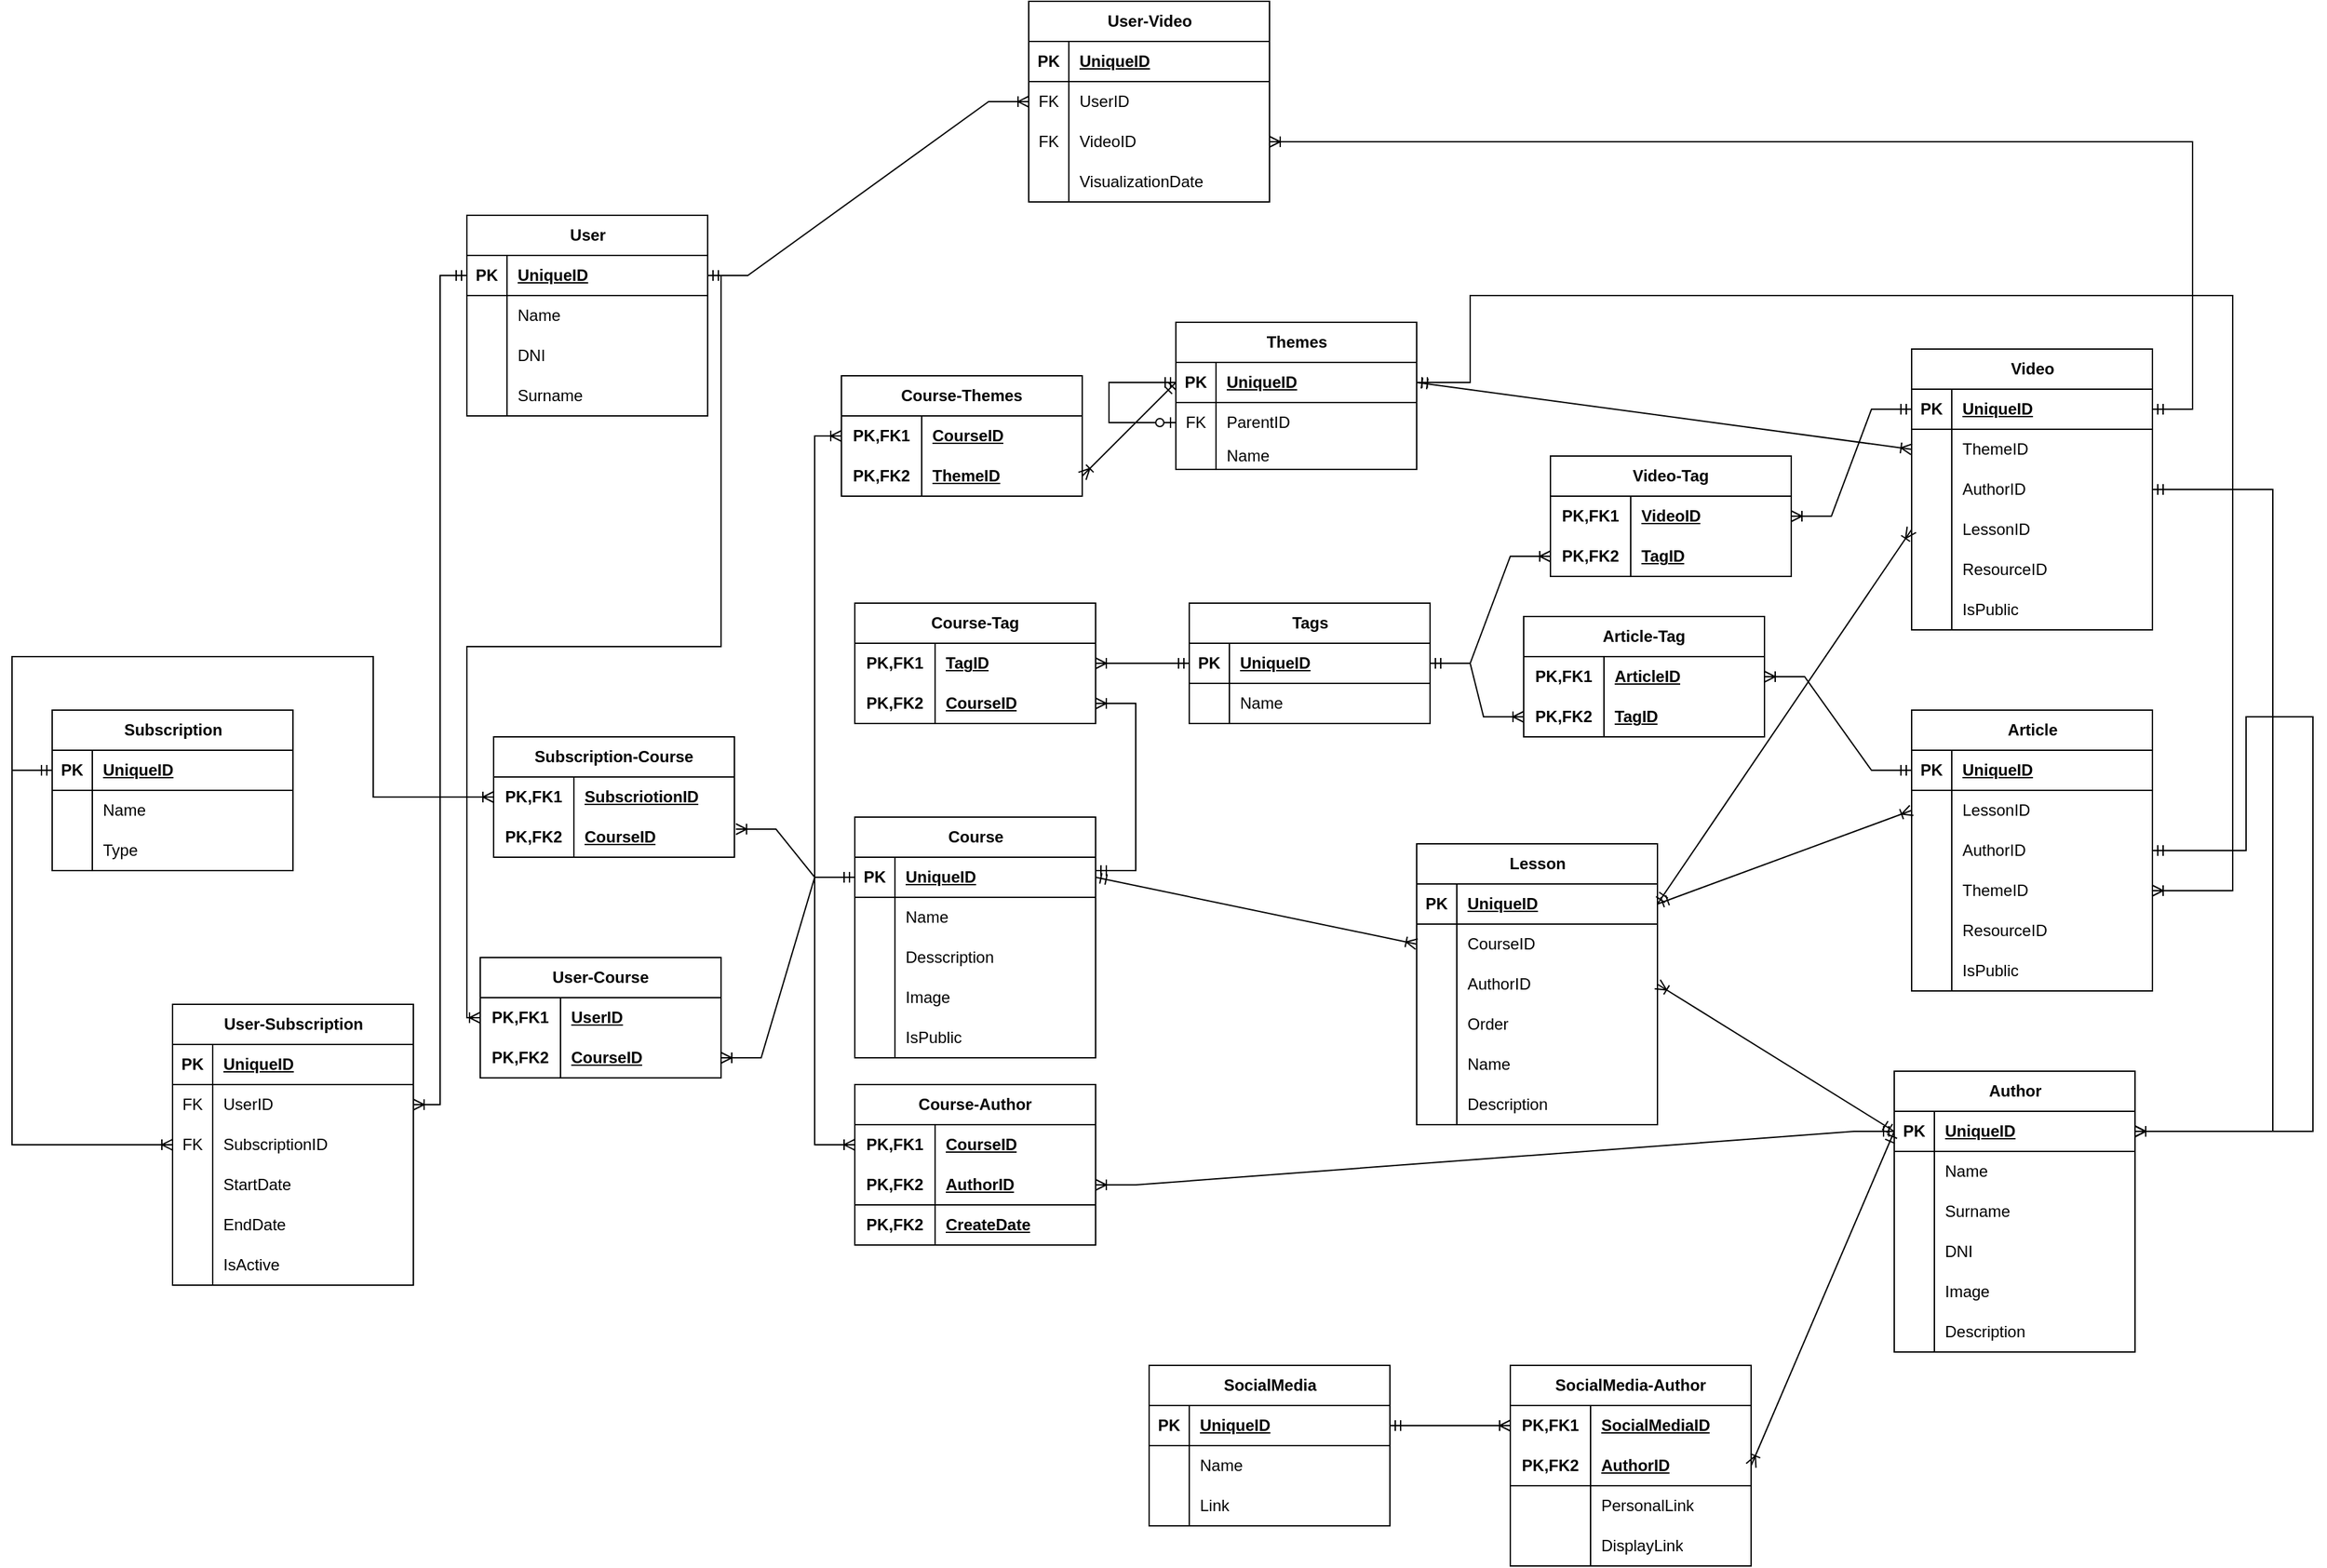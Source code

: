 <mxfile version="27.0.9">
  <diagram name="Página-1" id="3FYjhCeOM0KYMTG53JSv">
    <mxGraphModel dx="2253" dy="2038" grid="1" gridSize="10" guides="1" tooltips="1" connect="1" arrows="1" fold="1" page="1" pageScale="1" pageWidth="827" pageHeight="1169" math="0" shadow="0">
      <root>
        <mxCell id="0" />
        <mxCell id="1" parent="0" />
        <mxCell id="7YlXbvg4cVFbAWf7BQiX-1" value="Course" style="shape=table;startSize=30;container=1;collapsible=1;childLayout=tableLayout;fixedRows=1;rowLines=0;fontStyle=1;align=center;resizeLast=1;html=1;" parent="1" vertex="1">
          <mxGeometry x="50" y="480" width="180" height="180" as="geometry" />
        </mxCell>
        <mxCell id="7YlXbvg4cVFbAWf7BQiX-2" value="" style="shape=tableRow;horizontal=0;startSize=0;swimlaneHead=0;swimlaneBody=0;fillColor=none;collapsible=0;dropTarget=0;points=[[0,0.5],[1,0.5]];portConstraint=eastwest;top=0;left=0;right=0;bottom=1;" parent="7YlXbvg4cVFbAWf7BQiX-1" vertex="1">
          <mxGeometry y="30" width="180" height="30" as="geometry" />
        </mxCell>
        <mxCell id="7YlXbvg4cVFbAWf7BQiX-3" value="PK" style="shape=partialRectangle;connectable=0;fillColor=none;top=0;left=0;bottom=0;right=0;fontStyle=1;overflow=hidden;whiteSpace=wrap;html=1;" parent="7YlXbvg4cVFbAWf7BQiX-2" vertex="1">
          <mxGeometry width="30" height="30" as="geometry">
            <mxRectangle width="30" height="30" as="alternateBounds" />
          </mxGeometry>
        </mxCell>
        <mxCell id="7YlXbvg4cVFbAWf7BQiX-4" value="UniqueID" style="shape=partialRectangle;connectable=0;fillColor=none;top=0;left=0;bottom=0;right=0;align=left;spacingLeft=6;fontStyle=5;overflow=hidden;whiteSpace=wrap;html=1;" parent="7YlXbvg4cVFbAWf7BQiX-2" vertex="1">
          <mxGeometry x="30" width="150" height="30" as="geometry">
            <mxRectangle width="150" height="30" as="alternateBounds" />
          </mxGeometry>
        </mxCell>
        <mxCell id="7YlXbvg4cVFbAWf7BQiX-5" value="" style="shape=tableRow;horizontal=0;startSize=0;swimlaneHead=0;swimlaneBody=0;fillColor=none;collapsible=0;dropTarget=0;points=[[0,0.5],[1,0.5]];portConstraint=eastwest;top=0;left=0;right=0;bottom=0;" parent="7YlXbvg4cVFbAWf7BQiX-1" vertex="1">
          <mxGeometry y="60" width="180" height="30" as="geometry" />
        </mxCell>
        <mxCell id="7YlXbvg4cVFbAWf7BQiX-6" value="" style="shape=partialRectangle;connectable=0;fillColor=none;top=0;left=0;bottom=0;right=0;editable=1;overflow=hidden;whiteSpace=wrap;html=1;" parent="7YlXbvg4cVFbAWf7BQiX-5" vertex="1">
          <mxGeometry width="30" height="30" as="geometry">
            <mxRectangle width="30" height="30" as="alternateBounds" />
          </mxGeometry>
        </mxCell>
        <mxCell id="7YlXbvg4cVFbAWf7BQiX-7" value="Name" style="shape=partialRectangle;connectable=0;fillColor=none;top=0;left=0;bottom=0;right=0;align=left;spacingLeft=6;overflow=hidden;whiteSpace=wrap;html=1;" parent="7YlXbvg4cVFbAWf7BQiX-5" vertex="1">
          <mxGeometry x="30" width="150" height="30" as="geometry">
            <mxRectangle width="150" height="30" as="alternateBounds" />
          </mxGeometry>
        </mxCell>
        <mxCell id="7YlXbvg4cVFbAWf7BQiX-8" value="" style="shape=tableRow;horizontal=0;startSize=0;swimlaneHead=0;swimlaneBody=0;fillColor=none;collapsible=0;dropTarget=0;points=[[0,0.5],[1,0.5]];portConstraint=eastwest;top=0;left=0;right=0;bottom=0;" parent="7YlXbvg4cVFbAWf7BQiX-1" vertex="1">
          <mxGeometry y="90" width="180" height="30" as="geometry" />
        </mxCell>
        <mxCell id="7YlXbvg4cVFbAWf7BQiX-9" value="" style="shape=partialRectangle;connectable=0;fillColor=none;top=0;left=0;bottom=0;right=0;editable=1;overflow=hidden;whiteSpace=wrap;html=1;" parent="7YlXbvg4cVFbAWf7BQiX-8" vertex="1">
          <mxGeometry width="30" height="30" as="geometry">
            <mxRectangle width="30" height="30" as="alternateBounds" />
          </mxGeometry>
        </mxCell>
        <mxCell id="7YlXbvg4cVFbAWf7BQiX-10" value="Desscription" style="shape=partialRectangle;connectable=0;fillColor=none;top=0;left=0;bottom=0;right=0;align=left;spacingLeft=6;overflow=hidden;whiteSpace=wrap;html=1;" parent="7YlXbvg4cVFbAWf7BQiX-8" vertex="1">
          <mxGeometry x="30" width="150" height="30" as="geometry">
            <mxRectangle width="150" height="30" as="alternateBounds" />
          </mxGeometry>
        </mxCell>
        <mxCell id="7YlXbvg4cVFbAWf7BQiX-11" value="" style="shape=tableRow;horizontal=0;startSize=0;swimlaneHead=0;swimlaneBody=0;fillColor=none;collapsible=0;dropTarget=0;points=[[0,0.5],[1,0.5]];portConstraint=eastwest;top=0;left=0;right=0;bottom=0;" parent="7YlXbvg4cVFbAWf7BQiX-1" vertex="1">
          <mxGeometry y="120" width="180" height="30" as="geometry" />
        </mxCell>
        <mxCell id="7YlXbvg4cVFbAWf7BQiX-12" value="" style="shape=partialRectangle;connectable=0;fillColor=none;top=0;left=0;bottom=0;right=0;editable=1;overflow=hidden;whiteSpace=wrap;html=1;" parent="7YlXbvg4cVFbAWf7BQiX-11" vertex="1">
          <mxGeometry width="30" height="30" as="geometry">
            <mxRectangle width="30" height="30" as="alternateBounds" />
          </mxGeometry>
        </mxCell>
        <mxCell id="7YlXbvg4cVFbAWf7BQiX-13" value="Image" style="shape=partialRectangle;connectable=0;fillColor=none;top=0;left=0;bottom=0;right=0;align=left;spacingLeft=6;overflow=hidden;whiteSpace=wrap;html=1;" parent="7YlXbvg4cVFbAWf7BQiX-11" vertex="1">
          <mxGeometry x="30" width="150" height="30" as="geometry">
            <mxRectangle width="150" height="30" as="alternateBounds" />
          </mxGeometry>
        </mxCell>
        <mxCell id="jBwNj4gQglrthA3nH7h3-5" value="" style="shape=tableRow;horizontal=0;startSize=0;swimlaneHead=0;swimlaneBody=0;fillColor=none;collapsible=0;dropTarget=0;points=[[0,0.5],[1,0.5]];portConstraint=eastwest;top=0;left=0;right=0;bottom=0;" vertex="1" parent="7YlXbvg4cVFbAWf7BQiX-1">
          <mxGeometry y="150" width="180" height="30" as="geometry" />
        </mxCell>
        <mxCell id="jBwNj4gQglrthA3nH7h3-6" value="" style="shape=partialRectangle;connectable=0;fillColor=none;top=0;left=0;bottom=0;right=0;editable=1;overflow=hidden;whiteSpace=wrap;html=1;" vertex="1" parent="jBwNj4gQglrthA3nH7h3-5">
          <mxGeometry width="30" height="30" as="geometry">
            <mxRectangle width="30" height="30" as="alternateBounds" />
          </mxGeometry>
        </mxCell>
        <mxCell id="jBwNj4gQglrthA3nH7h3-7" value="IsPublic" style="shape=partialRectangle;connectable=0;fillColor=none;top=0;left=0;bottom=0;right=0;align=left;spacingLeft=6;overflow=hidden;whiteSpace=wrap;html=1;" vertex="1" parent="jBwNj4gQglrthA3nH7h3-5">
          <mxGeometry x="30" width="150" height="30" as="geometry">
            <mxRectangle width="150" height="30" as="alternateBounds" />
          </mxGeometry>
        </mxCell>
        <mxCell id="7YlXbvg4cVFbAWf7BQiX-14" value="Lesson" style="shape=table;startSize=30;container=1;collapsible=1;childLayout=tableLayout;fixedRows=1;rowLines=0;fontStyle=1;align=center;resizeLast=1;html=1;" parent="1" vertex="1">
          <mxGeometry x="470" y="500" width="180" height="210" as="geometry" />
        </mxCell>
        <mxCell id="7YlXbvg4cVFbAWf7BQiX-15" value="" style="shape=tableRow;horizontal=0;startSize=0;swimlaneHead=0;swimlaneBody=0;fillColor=none;collapsible=0;dropTarget=0;points=[[0,0.5],[1,0.5]];portConstraint=eastwest;top=0;left=0;right=0;bottom=1;" parent="7YlXbvg4cVFbAWf7BQiX-14" vertex="1">
          <mxGeometry y="30" width="180" height="30" as="geometry" />
        </mxCell>
        <mxCell id="7YlXbvg4cVFbAWf7BQiX-16" value="PK" style="shape=partialRectangle;connectable=0;fillColor=none;top=0;left=0;bottom=0;right=0;fontStyle=1;overflow=hidden;whiteSpace=wrap;html=1;" parent="7YlXbvg4cVFbAWf7BQiX-15" vertex="1">
          <mxGeometry width="30" height="30" as="geometry">
            <mxRectangle width="30" height="30" as="alternateBounds" />
          </mxGeometry>
        </mxCell>
        <mxCell id="7YlXbvg4cVFbAWf7BQiX-17" value="UniqueID" style="shape=partialRectangle;connectable=0;fillColor=none;top=0;left=0;bottom=0;right=0;align=left;spacingLeft=6;fontStyle=5;overflow=hidden;whiteSpace=wrap;html=1;" parent="7YlXbvg4cVFbAWf7BQiX-15" vertex="1">
          <mxGeometry x="30" width="150" height="30" as="geometry">
            <mxRectangle width="150" height="30" as="alternateBounds" />
          </mxGeometry>
        </mxCell>
        <mxCell id="7YlXbvg4cVFbAWf7BQiX-18" value="" style="shape=tableRow;horizontal=0;startSize=0;swimlaneHead=0;swimlaneBody=0;fillColor=none;collapsible=0;dropTarget=0;points=[[0,0.5],[1,0.5]];portConstraint=eastwest;top=0;left=0;right=0;bottom=0;" parent="7YlXbvg4cVFbAWf7BQiX-14" vertex="1">
          <mxGeometry y="60" width="180" height="30" as="geometry" />
        </mxCell>
        <mxCell id="7YlXbvg4cVFbAWf7BQiX-19" value="" style="shape=partialRectangle;connectable=0;fillColor=none;top=0;left=0;bottom=0;right=0;editable=1;overflow=hidden;whiteSpace=wrap;html=1;" parent="7YlXbvg4cVFbAWf7BQiX-18" vertex="1">
          <mxGeometry width="30" height="30" as="geometry">
            <mxRectangle width="30" height="30" as="alternateBounds" />
          </mxGeometry>
        </mxCell>
        <mxCell id="7YlXbvg4cVFbAWf7BQiX-20" value="CourseID" style="shape=partialRectangle;connectable=0;fillColor=none;top=0;left=0;bottom=0;right=0;align=left;spacingLeft=6;overflow=hidden;whiteSpace=wrap;html=1;" parent="7YlXbvg4cVFbAWf7BQiX-18" vertex="1">
          <mxGeometry x="30" width="150" height="30" as="geometry">
            <mxRectangle width="150" height="30" as="alternateBounds" />
          </mxGeometry>
        </mxCell>
        <mxCell id="7YlXbvg4cVFbAWf7BQiX-24" value="" style="shape=tableRow;horizontal=0;startSize=0;swimlaneHead=0;swimlaneBody=0;fillColor=none;collapsible=0;dropTarget=0;points=[[0,0.5],[1,0.5]];portConstraint=eastwest;top=0;left=0;right=0;bottom=0;" parent="7YlXbvg4cVFbAWf7BQiX-14" vertex="1">
          <mxGeometry y="90" width="180" height="30" as="geometry" />
        </mxCell>
        <mxCell id="7YlXbvg4cVFbAWf7BQiX-25" value="" style="shape=partialRectangle;connectable=0;fillColor=none;top=0;left=0;bottom=0;right=0;editable=1;overflow=hidden;whiteSpace=wrap;html=1;" parent="7YlXbvg4cVFbAWf7BQiX-24" vertex="1">
          <mxGeometry width="30" height="30" as="geometry">
            <mxRectangle width="30" height="30" as="alternateBounds" />
          </mxGeometry>
        </mxCell>
        <mxCell id="7YlXbvg4cVFbAWf7BQiX-26" value="AuthorID" style="shape=partialRectangle;connectable=0;fillColor=none;top=0;left=0;bottom=0;right=0;align=left;spacingLeft=6;overflow=hidden;whiteSpace=wrap;html=1;" parent="7YlXbvg4cVFbAWf7BQiX-24" vertex="1">
          <mxGeometry x="30" width="150" height="30" as="geometry">
            <mxRectangle width="150" height="30" as="alternateBounds" />
          </mxGeometry>
        </mxCell>
        <mxCell id="7YlXbvg4cVFbAWf7BQiX-219" value="" style="shape=tableRow;horizontal=0;startSize=0;swimlaneHead=0;swimlaneBody=0;fillColor=none;collapsible=0;dropTarget=0;points=[[0,0.5],[1,0.5]];portConstraint=eastwest;top=0;left=0;right=0;bottom=0;" parent="7YlXbvg4cVFbAWf7BQiX-14" vertex="1">
          <mxGeometry y="120" width="180" height="30" as="geometry" />
        </mxCell>
        <mxCell id="7YlXbvg4cVFbAWf7BQiX-220" value="" style="shape=partialRectangle;connectable=0;fillColor=none;top=0;left=0;bottom=0;right=0;editable=1;overflow=hidden;whiteSpace=wrap;html=1;" parent="7YlXbvg4cVFbAWf7BQiX-219" vertex="1">
          <mxGeometry width="30" height="30" as="geometry">
            <mxRectangle width="30" height="30" as="alternateBounds" />
          </mxGeometry>
        </mxCell>
        <mxCell id="7YlXbvg4cVFbAWf7BQiX-221" value="Order" style="shape=partialRectangle;connectable=0;fillColor=none;top=0;left=0;bottom=0;right=0;align=left;spacingLeft=6;overflow=hidden;whiteSpace=wrap;html=1;" parent="7YlXbvg4cVFbAWf7BQiX-219" vertex="1">
          <mxGeometry x="30" width="150" height="30" as="geometry">
            <mxRectangle width="150" height="30" as="alternateBounds" />
          </mxGeometry>
        </mxCell>
        <mxCell id="7YlXbvg4cVFbAWf7BQiX-222" value="" style="shape=tableRow;horizontal=0;startSize=0;swimlaneHead=0;swimlaneBody=0;fillColor=none;collapsible=0;dropTarget=0;points=[[0,0.5],[1,0.5]];portConstraint=eastwest;top=0;left=0;right=0;bottom=0;" parent="7YlXbvg4cVFbAWf7BQiX-14" vertex="1">
          <mxGeometry y="150" width="180" height="30" as="geometry" />
        </mxCell>
        <mxCell id="7YlXbvg4cVFbAWf7BQiX-223" value="" style="shape=partialRectangle;connectable=0;fillColor=none;top=0;left=0;bottom=0;right=0;editable=1;overflow=hidden;whiteSpace=wrap;html=1;" parent="7YlXbvg4cVFbAWf7BQiX-222" vertex="1">
          <mxGeometry width="30" height="30" as="geometry">
            <mxRectangle width="30" height="30" as="alternateBounds" />
          </mxGeometry>
        </mxCell>
        <mxCell id="7YlXbvg4cVFbAWf7BQiX-224" value="Name" style="shape=partialRectangle;connectable=0;fillColor=none;top=0;left=0;bottom=0;right=0;align=left;spacingLeft=6;overflow=hidden;whiteSpace=wrap;html=1;" parent="7YlXbvg4cVFbAWf7BQiX-222" vertex="1">
          <mxGeometry x="30" width="150" height="30" as="geometry">
            <mxRectangle width="150" height="30" as="alternateBounds" />
          </mxGeometry>
        </mxCell>
        <mxCell id="7YlXbvg4cVFbAWf7BQiX-225" value="" style="shape=tableRow;horizontal=0;startSize=0;swimlaneHead=0;swimlaneBody=0;fillColor=none;collapsible=0;dropTarget=0;points=[[0,0.5],[1,0.5]];portConstraint=eastwest;top=0;left=0;right=0;bottom=0;" parent="7YlXbvg4cVFbAWf7BQiX-14" vertex="1">
          <mxGeometry y="180" width="180" height="30" as="geometry" />
        </mxCell>
        <mxCell id="7YlXbvg4cVFbAWf7BQiX-226" value="" style="shape=partialRectangle;connectable=0;fillColor=none;top=0;left=0;bottom=0;right=0;editable=1;overflow=hidden;whiteSpace=wrap;html=1;" parent="7YlXbvg4cVFbAWf7BQiX-225" vertex="1">
          <mxGeometry width="30" height="30" as="geometry">
            <mxRectangle width="30" height="30" as="alternateBounds" />
          </mxGeometry>
        </mxCell>
        <mxCell id="7YlXbvg4cVFbAWf7BQiX-227" value="Description" style="shape=partialRectangle;connectable=0;fillColor=none;top=0;left=0;bottom=0;right=0;align=left;spacingLeft=6;overflow=hidden;whiteSpace=wrap;html=1;" parent="7YlXbvg4cVFbAWf7BQiX-225" vertex="1">
          <mxGeometry x="30" width="150" height="30" as="geometry">
            <mxRectangle width="150" height="30" as="alternateBounds" />
          </mxGeometry>
        </mxCell>
        <mxCell id="7YlXbvg4cVFbAWf7BQiX-27" value="Themes" style="shape=table;startSize=30;container=1;collapsible=1;childLayout=tableLayout;fixedRows=1;rowLines=0;fontStyle=1;align=center;resizeLast=1;html=1;" parent="1" vertex="1">
          <mxGeometry x="290" y="110" width="180" height="110" as="geometry" />
        </mxCell>
        <mxCell id="7YlXbvg4cVFbAWf7BQiX-28" value="" style="shape=tableRow;horizontal=0;startSize=0;swimlaneHead=0;swimlaneBody=0;fillColor=none;collapsible=0;dropTarget=0;points=[[0,0.5],[1,0.5]];portConstraint=eastwest;top=0;left=0;right=0;bottom=1;" parent="7YlXbvg4cVFbAWf7BQiX-27" vertex="1">
          <mxGeometry y="30" width="180" height="30" as="geometry" />
        </mxCell>
        <mxCell id="7YlXbvg4cVFbAWf7BQiX-29" value="PK" style="shape=partialRectangle;connectable=0;fillColor=none;top=0;left=0;bottom=0;right=0;fontStyle=1;overflow=hidden;whiteSpace=wrap;html=1;" parent="7YlXbvg4cVFbAWf7BQiX-28" vertex="1">
          <mxGeometry width="30" height="30" as="geometry">
            <mxRectangle width="30" height="30" as="alternateBounds" />
          </mxGeometry>
        </mxCell>
        <mxCell id="7YlXbvg4cVFbAWf7BQiX-30" value="UniqueID" style="shape=partialRectangle;connectable=0;fillColor=none;top=0;left=0;bottom=0;right=0;align=left;spacingLeft=6;fontStyle=5;overflow=hidden;whiteSpace=wrap;html=1;" parent="7YlXbvg4cVFbAWf7BQiX-28" vertex="1">
          <mxGeometry x="30" width="150" height="30" as="geometry">
            <mxRectangle width="150" height="30" as="alternateBounds" />
          </mxGeometry>
        </mxCell>
        <mxCell id="7YlXbvg4cVFbAWf7BQiX-31" value="" style="shape=tableRow;horizontal=0;startSize=0;swimlaneHead=0;swimlaneBody=0;fillColor=none;collapsible=0;dropTarget=0;points=[[0,0.5],[1,0.5]];portConstraint=eastwest;top=0;left=0;right=0;bottom=0;" parent="7YlXbvg4cVFbAWf7BQiX-27" vertex="1">
          <mxGeometry y="60" width="180" height="30" as="geometry" />
        </mxCell>
        <mxCell id="7YlXbvg4cVFbAWf7BQiX-32" value="FK" style="shape=partialRectangle;connectable=0;fillColor=none;top=0;left=0;bottom=0;right=0;editable=1;overflow=hidden;whiteSpace=wrap;html=1;" parent="7YlXbvg4cVFbAWf7BQiX-31" vertex="1">
          <mxGeometry width="30" height="30" as="geometry">
            <mxRectangle width="30" height="30" as="alternateBounds" />
          </mxGeometry>
        </mxCell>
        <mxCell id="7YlXbvg4cVFbAWf7BQiX-33" value="ParentID" style="shape=partialRectangle;connectable=0;fillColor=none;top=0;left=0;bottom=0;right=0;align=left;spacingLeft=6;overflow=hidden;whiteSpace=wrap;html=1;" parent="7YlXbvg4cVFbAWf7BQiX-31" vertex="1">
          <mxGeometry x="30" width="150" height="30" as="geometry">
            <mxRectangle width="150" height="30" as="alternateBounds" />
          </mxGeometry>
        </mxCell>
        <mxCell id="7YlXbvg4cVFbAWf7BQiX-34" value="" style="shape=tableRow;horizontal=0;startSize=0;swimlaneHead=0;swimlaneBody=0;fillColor=none;collapsible=0;dropTarget=0;points=[[0,0.5],[1,0.5]];portConstraint=eastwest;top=0;left=0;right=0;bottom=0;" parent="7YlXbvg4cVFbAWf7BQiX-27" vertex="1">
          <mxGeometry y="90" width="180" height="20" as="geometry" />
        </mxCell>
        <mxCell id="7YlXbvg4cVFbAWf7BQiX-35" value="" style="shape=partialRectangle;connectable=0;fillColor=none;top=0;left=0;bottom=0;right=0;editable=1;overflow=hidden;whiteSpace=wrap;html=1;" parent="7YlXbvg4cVFbAWf7BQiX-34" vertex="1">
          <mxGeometry width="30" height="20" as="geometry">
            <mxRectangle width="30" height="20" as="alternateBounds" />
          </mxGeometry>
        </mxCell>
        <mxCell id="7YlXbvg4cVFbAWf7BQiX-36" value="Name" style="shape=partialRectangle;connectable=0;fillColor=none;top=0;left=0;bottom=0;right=0;align=left;spacingLeft=6;overflow=hidden;whiteSpace=wrap;html=1;" parent="7YlXbvg4cVFbAWf7BQiX-34" vertex="1">
          <mxGeometry x="30" width="150" height="20" as="geometry">
            <mxRectangle width="150" height="20" as="alternateBounds" />
          </mxGeometry>
        </mxCell>
        <mxCell id="jBwNj4gQglrthA3nH7h3-4" value="" style="edgeStyle=orthogonalEdgeStyle;fontSize=12;html=1;endArrow=ERzeroToOne;startArrow=ERmandOne;rounded=0;exitX=0;exitY=0.5;exitDx=0;exitDy=0;entryX=0;entryY=0.5;entryDx=0;entryDy=0;" edge="1" parent="7YlXbvg4cVFbAWf7BQiX-27" source="7YlXbvg4cVFbAWf7BQiX-28" target="7YlXbvg4cVFbAWf7BQiX-31">
          <mxGeometry width="100" height="100" relative="1" as="geometry">
            <mxPoint x="-10" y="180" as="sourcePoint" />
            <mxPoint x="100" y="100" as="targetPoint" />
            <Array as="points">
              <mxPoint x="-50" y="45" />
              <mxPoint x="-50" y="75" />
            </Array>
          </mxGeometry>
        </mxCell>
        <mxCell id="7YlXbvg4cVFbAWf7BQiX-40" value="Tags" style="shape=table;startSize=30;container=1;collapsible=1;childLayout=tableLayout;fixedRows=1;rowLines=0;fontStyle=1;align=center;resizeLast=1;html=1;" parent="1" vertex="1">
          <mxGeometry x="300" y="320" width="180" height="90" as="geometry" />
        </mxCell>
        <mxCell id="7YlXbvg4cVFbAWf7BQiX-41" value="" style="shape=tableRow;horizontal=0;startSize=0;swimlaneHead=0;swimlaneBody=0;fillColor=none;collapsible=0;dropTarget=0;points=[[0,0.5],[1,0.5]];portConstraint=eastwest;top=0;left=0;right=0;bottom=1;" parent="7YlXbvg4cVFbAWf7BQiX-40" vertex="1">
          <mxGeometry y="30" width="180" height="30" as="geometry" />
        </mxCell>
        <mxCell id="7YlXbvg4cVFbAWf7BQiX-42" value="PK" style="shape=partialRectangle;connectable=0;fillColor=none;top=0;left=0;bottom=0;right=0;fontStyle=1;overflow=hidden;whiteSpace=wrap;html=1;" parent="7YlXbvg4cVFbAWf7BQiX-41" vertex="1">
          <mxGeometry width="30" height="30" as="geometry">
            <mxRectangle width="30" height="30" as="alternateBounds" />
          </mxGeometry>
        </mxCell>
        <mxCell id="7YlXbvg4cVFbAWf7BQiX-43" value="UniqueID" style="shape=partialRectangle;connectable=0;fillColor=none;top=0;left=0;bottom=0;right=0;align=left;spacingLeft=6;fontStyle=5;overflow=hidden;whiteSpace=wrap;html=1;" parent="7YlXbvg4cVFbAWf7BQiX-41" vertex="1">
          <mxGeometry x="30" width="150" height="30" as="geometry">
            <mxRectangle width="150" height="30" as="alternateBounds" />
          </mxGeometry>
        </mxCell>
        <mxCell id="7YlXbvg4cVFbAWf7BQiX-44" value="" style="shape=tableRow;horizontal=0;startSize=0;swimlaneHead=0;swimlaneBody=0;fillColor=none;collapsible=0;dropTarget=0;points=[[0,0.5],[1,0.5]];portConstraint=eastwest;top=0;left=0;right=0;bottom=0;" parent="7YlXbvg4cVFbAWf7BQiX-40" vertex="1">
          <mxGeometry y="60" width="180" height="30" as="geometry" />
        </mxCell>
        <mxCell id="7YlXbvg4cVFbAWf7BQiX-45" value="" style="shape=partialRectangle;connectable=0;fillColor=none;top=0;left=0;bottom=0;right=0;editable=1;overflow=hidden;whiteSpace=wrap;html=1;" parent="7YlXbvg4cVFbAWf7BQiX-44" vertex="1">
          <mxGeometry width="30" height="30" as="geometry">
            <mxRectangle width="30" height="30" as="alternateBounds" />
          </mxGeometry>
        </mxCell>
        <mxCell id="7YlXbvg4cVFbAWf7BQiX-46" value="Name" style="shape=partialRectangle;connectable=0;fillColor=none;top=0;left=0;bottom=0;right=0;align=left;spacingLeft=6;overflow=hidden;whiteSpace=wrap;html=1;" parent="7YlXbvg4cVFbAWf7BQiX-44" vertex="1">
          <mxGeometry x="30" width="150" height="30" as="geometry">
            <mxRectangle width="150" height="30" as="alternateBounds" />
          </mxGeometry>
        </mxCell>
        <mxCell id="7YlXbvg4cVFbAWf7BQiX-53" value="Video" style="shape=table;startSize=30;container=1;collapsible=1;childLayout=tableLayout;fixedRows=1;rowLines=0;fontStyle=1;align=center;resizeLast=1;html=1;" parent="1" vertex="1">
          <mxGeometry x="840" y="130" width="180" height="210" as="geometry" />
        </mxCell>
        <mxCell id="7YlXbvg4cVFbAWf7BQiX-54" value="" style="shape=tableRow;horizontal=0;startSize=0;swimlaneHead=0;swimlaneBody=0;fillColor=none;collapsible=0;dropTarget=0;points=[[0,0.5],[1,0.5]];portConstraint=eastwest;top=0;left=0;right=0;bottom=1;" parent="7YlXbvg4cVFbAWf7BQiX-53" vertex="1">
          <mxGeometry y="30" width="180" height="30" as="geometry" />
        </mxCell>
        <mxCell id="7YlXbvg4cVFbAWf7BQiX-55" value="PK" style="shape=partialRectangle;connectable=0;fillColor=none;top=0;left=0;bottom=0;right=0;fontStyle=1;overflow=hidden;whiteSpace=wrap;html=1;" parent="7YlXbvg4cVFbAWf7BQiX-54" vertex="1">
          <mxGeometry width="30" height="30" as="geometry">
            <mxRectangle width="30" height="30" as="alternateBounds" />
          </mxGeometry>
        </mxCell>
        <mxCell id="7YlXbvg4cVFbAWf7BQiX-56" value="UniqueID" style="shape=partialRectangle;connectable=0;fillColor=none;top=0;left=0;bottom=0;right=0;align=left;spacingLeft=6;fontStyle=5;overflow=hidden;whiteSpace=wrap;html=1;" parent="7YlXbvg4cVFbAWf7BQiX-54" vertex="1">
          <mxGeometry x="30" width="150" height="30" as="geometry">
            <mxRectangle width="150" height="30" as="alternateBounds" />
          </mxGeometry>
        </mxCell>
        <mxCell id="7YlXbvg4cVFbAWf7BQiX-57" value="" style="shape=tableRow;horizontal=0;startSize=0;swimlaneHead=0;swimlaneBody=0;fillColor=none;collapsible=0;dropTarget=0;points=[[0,0.5],[1,0.5]];portConstraint=eastwest;top=0;left=0;right=0;bottom=0;" parent="7YlXbvg4cVFbAWf7BQiX-53" vertex="1">
          <mxGeometry y="60" width="180" height="30" as="geometry" />
        </mxCell>
        <mxCell id="7YlXbvg4cVFbAWf7BQiX-58" value="" style="shape=partialRectangle;connectable=0;fillColor=none;top=0;left=0;bottom=0;right=0;editable=1;overflow=hidden;whiteSpace=wrap;html=1;" parent="7YlXbvg4cVFbAWf7BQiX-57" vertex="1">
          <mxGeometry width="30" height="30" as="geometry">
            <mxRectangle width="30" height="30" as="alternateBounds" />
          </mxGeometry>
        </mxCell>
        <mxCell id="7YlXbvg4cVFbAWf7BQiX-59" value="ThemeID" style="shape=partialRectangle;connectable=0;fillColor=none;top=0;left=0;bottom=0;right=0;align=left;spacingLeft=6;overflow=hidden;whiteSpace=wrap;html=1;" parent="7YlXbvg4cVFbAWf7BQiX-57" vertex="1">
          <mxGeometry x="30" width="150" height="30" as="geometry">
            <mxRectangle width="150" height="30" as="alternateBounds" />
          </mxGeometry>
        </mxCell>
        <mxCell id="7YlXbvg4cVFbAWf7BQiX-60" value="" style="shape=tableRow;horizontal=0;startSize=0;swimlaneHead=0;swimlaneBody=0;fillColor=none;collapsible=0;dropTarget=0;points=[[0,0.5],[1,0.5]];portConstraint=eastwest;top=0;left=0;right=0;bottom=0;" parent="7YlXbvg4cVFbAWf7BQiX-53" vertex="1">
          <mxGeometry y="90" width="180" height="30" as="geometry" />
        </mxCell>
        <mxCell id="7YlXbvg4cVFbAWf7BQiX-61" value="" style="shape=partialRectangle;connectable=0;fillColor=none;top=0;left=0;bottom=0;right=0;editable=1;overflow=hidden;whiteSpace=wrap;html=1;" parent="7YlXbvg4cVFbAWf7BQiX-60" vertex="1">
          <mxGeometry width="30" height="30" as="geometry">
            <mxRectangle width="30" height="30" as="alternateBounds" />
          </mxGeometry>
        </mxCell>
        <mxCell id="7YlXbvg4cVFbAWf7BQiX-62" value="AuthorID" style="shape=partialRectangle;connectable=0;fillColor=none;top=0;left=0;bottom=0;right=0;align=left;spacingLeft=6;overflow=hidden;whiteSpace=wrap;html=1;" parent="7YlXbvg4cVFbAWf7BQiX-60" vertex="1">
          <mxGeometry x="30" width="150" height="30" as="geometry">
            <mxRectangle width="150" height="30" as="alternateBounds" />
          </mxGeometry>
        </mxCell>
        <mxCell id="7YlXbvg4cVFbAWf7BQiX-63" value="" style="shape=tableRow;horizontal=0;startSize=0;swimlaneHead=0;swimlaneBody=0;fillColor=none;collapsible=0;dropTarget=0;points=[[0,0.5],[1,0.5]];portConstraint=eastwest;top=0;left=0;right=0;bottom=0;" parent="7YlXbvg4cVFbAWf7BQiX-53" vertex="1">
          <mxGeometry y="120" width="180" height="30" as="geometry" />
        </mxCell>
        <mxCell id="7YlXbvg4cVFbAWf7BQiX-64" value="" style="shape=partialRectangle;connectable=0;fillColor=none;top=0;left=0;bottom=0;right=0;editable=1;overflow=hidden;whiteSpace=wrap;html=1;" parent="7YlXbvg4cVFbAWf7BQiX-63" vertex="1">
          <mxGeometry width="30" height="30" as="geometry">
            <mxRectangle width="30" height="30" as="alternateBounds" />
          </mxGeometry>
        </mxCell>
        <mxCell id="7YlXbvg4cVFbAWf7BQiX-65" value="LessonID" style="shape=partialRectangle;connectable=0;fillColor=none;top=0;left=0;bottom=0;right=0;align=left;spacingLeft=6;overflow=hidden;whiteSpace=wrap;html=1;" parent="7YlXbvg4cVFbAWf7BQiX-63" vertex="1">
          <mxGeometry x="30" width="150" height="30" as="geometry">
            <mxRectangle width="150" height="30" as="alternateBounds" />
          </mxGeometry>
        </mxCell>
        <mxCell id="7YlXbvg4cVFbAWf7BQiX-234" value="" style="shape=tableRow;horizontal=0;startSize=0;swimlaneHead=0;swimlaneBody=0;fillColor=none;collapsible=0;dropTarget=0;points=[[0,0.5],[1,0.5]];portConstraint=eastwest;top=0;left=0;right=0;bottom=0;" parent="7YlXbvg4cVFbAWf7BQiX-53" vertex="1">
          <mxGeometry y="150" width="180" height="30" as="geometry" />
        </mxCell>
        <mxCell id="7YlXbvg4cVFbAWf7BQiX-235" value="" style="shape=partialRectangle;connectable=0;fillColor=none;top=0;left=0;bottom=0;right=0;editable=1;overflow=hidden;whiteSpace=wrap;html=1;" parent="7YlXbvg4cVFbAWf7BQiX-234" vertex="1">
          <mxGeometry width="30" height="30" as="geometry">
            <mxRectangle width="30" height="30" as="alternateBounds" />
          </mxGeometry>
        </mxCell>
        <mxCell id="7YlXbvg4cVFbAWf7BQiX-236" value="ResourceID" style="shape=partialRectangle;connectable=0;fillColor=none;top=0;left=0;bottom=0;right=0;align=left;spacingLeft=6;overflow=hidden;whiteSpace=wrap;html=1;" parent="7YlXbvg4cVFbAWf7BQiX-234" vertex="1">
          <mxGeometry x="30" width="150" height="30" as="geometry">
            <mxRectangle width="150" height="30" as="alternateBounds" />
          </mxGeometry>
        </mxCell>
        <mxCell id="9Nmeb3u6cB97ZnbyRlex-1" value="" style="shape=tableRow;horizontal=0;startSize=0;swimlaneHead=0;swimlaneBody=0;fillColor=none;collapsible=0;dropTarget=0;points=[[0,0.5],[1,0.5]];portConstraint=eastwest;top=0;left=0;right=0;bottom=0;" parent="7YlXbvg4cVFbAWf7BQiX-53" vertex="1">
          <mxGeometry y="180" width="180" height="30" as="geometry" />
        </mxCell>
        <mxCell id="9Nmeb3u6cB97ZnbyRlex-2" value="" style="shape=partialRectangle;connectable=0;fillColor=none;top=0;left=0;bottom=0;right=0;editable=1;overflow=hidden;whiteSpace=wrap;html=1;" parent="9Nmeb3u6cB97ZnbyRlex-1" vertex="1">
          <mxGeometry width="30" height="30" as="geometry">
            <mxRectangle width="30" height="30" as="alternateBounds" />
          </mxGeometry>
        </mxCell>
        <mxCell id="9Nmeb3u6cB97ZnbyRlex-3" value="IsPublic" style="shape=partialRectangle;connectable=0;fillColor=none;top=0;left=0;bottom=0;right=0;align=left;spacingLeft=6;overflow=hidden;whiteSpace=wrap;html=1;" parent="9Nmeb3u6cB97ZnbyRlex-1" vertex="1">
          <mxGeometry x="30" width="150" height="30" as="geometry">
            <mxRectangle width="150" height="30" as="alternateBounds" />
          </mxGeometry>
        </mxCell>
        <mxCell id="7YlXbvg4cVFbAWf7BQiX-66" value="Article" style="shape=table;startSize=30;container=1;collapsible=1;childLayout=tableLayout;fixedRows=1;rowLines=0;fontStyle=1;align=center;resizeLast=1;html=1;" parent="1" vertex="1">
          <mxGeometry x="840" y="400" width="180" height="210" as="geometry" />
        </mxCell>
        <mxCell id="7YlXbvg4cVFbAWf7BQiX-67" value="" style="shape=tableRow;horizontal=0;startSize=0;swimlaneHead=0;swimlaneBody=0;fillColor=none;collapsible=0;dropTarget=0;points=[[0,0.5],[1,0.5]];portConstraint=eastwest;top=0;left=0;right=0;bottom=1;" parent="7YlXbvg4cVFbAWf7BQiX-66" vertex="1">
          <mxGeometry y="30" width="180" height="30" as="geometry" />
        </mxCell>
        <mxCell id="7YlXbvg4cVFbAWf7BQiX-68" value="PK" style="shape=partialRectangle;connectable=0;fillColor=none;top=0;left=0;bottom=0;right=0;fontStyle=1;overflow=hidden;whiteSpace=wrap;html=1;" parent="7YlXbvg4cVFbAWf7BQiX-67" vertex="1">
          <mxGeometry width="30" height="30" as="geometry">
            <mxRectangle width="30" height="30" as="alternateBounds" />
          </mxGeometry>
        </mxCell>
        <mxCell id="7YlXbvg4cVFbAWf7BQiX-69" value="UniqueID" style="shape=partialRectangle;connectable=0;fillColor=none;top=0;left=0;bottom=0;right=0;align=left;spacingLeft=6;fontStyle=5;overflow=hidden;whiteSpace=wrap;html=1;" parent="7YlXbvg4cVFbAWf7BQiX-67" vertex="1">
          <mxGeometry x="30" width="150" height="30" as="geometry">
            <mxRectangle width="150" height="30" as="alternateBounds" />
          </mxGeometry>
        </mxCell>
        <mxCell id="7YlXbvg4cVFbAWf7BQiX-70" value="" style="shape=tableRow;horizontal=0;startSize=0;swimlaneHead=0;swimlaneBody=0;fillColor=none;collapsible=0;dropTarget=0;points=[[0,0.5],[1,0.5]];portConstraint=eastwest;top=0;left=0;right=0;bottom=0;" parent="7YlXbvg4cVFbAWf7BQiX-66" vertex="1">
          <mxGeometry y="60" width="180" height="30" as="geometry" />
        </mxCell>
        <mxCell id="7YlXbvg4cVFbAWf7BQiX-71" value="" style="shape=partialRectangle;connectable=0;fillColor=none;top=0;left=0;bottom=0;right=0;editable=1;overflow=hidden;whiteSpace=wrap;html=1;" parent="7YlXbvg4cVFbAWf7BQiX-70" vertex="1">
          <mxGeometry width="30" height="30" as="geometry">
            <mxRectangle width="30" height="30" as="alternateBounds" />
          </mxGeometry>
        </mxCell>
        <mxCell id="7YlXbvg4cVFbAWf7BQiX-72" value="LessonID" style="shape=partialRectangle;connectable=0;fillColor=none;top=0;left=0;bottom=0;right=0;align=left;spacingLeft=6;overflow=hidden;whiteSpace=wrap;html=1;" parent="7YlXbvg4cVFbAWf7BQiX-70" vertex="1">
          <mxGeometry x="30" width="150" height="30" as="geometry">
            <mxRectangle width="150" height="30" as="alternateBounds" />
          </mxGeometry>
        </mxCell>
        <mxCell id="7YlXbvg4cVFbAWf7BQiX-73" value="" style="shape=tableRow;horizontal=0;startSize=0;swimlaneHead=0;swimlaneBody=0;fillColor=none;collapsible=0;dropTarget=0;points=[[0,0.5],[1,0.5]];portConstraint=eastwest;top=0;left=0;right=0;bottom=0;" parent="7YlXbvg4cVFbAWf7BQiX-66" vertex="1">
          <mxGeometry y="90" width="180" height="30" as="geometry" />
        </mxCell>
        <mxCell id="7YlXbvg4cVFbAWf7BQiX-74" value="" style="shape=partialRectangle;connectable=0;fillColor=none;top=0;left=0;bottom=0;right=0;editable=1;overflow=hidden;whiteSpace=wrap;html=1;" parent="7YlXbvg4cVFbAWf7BQiX-73" vertex="1">
          <mxGeometry width="30" height="30" as="geometry">
            <mxRectangle width="30" height="30" as="alternateBounds" />
          </mxGeometry>
        </mxCell>
        <mxCell id="7YlXbvg4cVFbAWf7BQiX-75" value="AuthorID" style="shape=partialRectangle;connectable=0;fillColor=none;top=0;left=0;bottom=0;right=0;align=left;spacingLeft=6;overflow=hidden;whiteSpace=wrap;html=1;" parent="7YlXbvg4cVFbAWf7BQiX-73" vertex="1">
          <mxGeometry x="30" width="150" height="30" as="geometry">
            <mxRectangle width="150" height="30" as="alternateBounds" />
          </mxGeometry>
        </mxCell>
        <mxCell id="7YlXbvg4cVFbAWf7BQiX-76" value="" style="shape=tableRow;horizontal=0;startSize=0;swimlaneHead=0;swimlaneBody=0;fillColor=none;collapsible=0;dropTarget=0;points=[[0,0.5],[1,0.5]];portConstraint=eastwest;top=0;left=0;right=0;bottom=0;" parent="7YlXbvg4cVFbAWf7BQiX-66" vertex="1">
          <mxGeometry y="120" width="180" height="30" as="geometry" />
        </mxCell>
        <mxCell id="7YlXbvg4cVFbAWf7BQiX-77" value="" style="shape=partialRectangle;connectable=0;fillColor=none;top=0;left=0;bottom=0;right=0;editable=1;overflow=hidden;whiteSpace=wrap;html=1;" parent="7YlXbvg4cVFbAWf7BQiX-76" vertex="1">
          <mxGeometry width="30" height="30" as="geometry">
            <mxRectangle width="30" height="30" as="alternateBounds" />
          </mxGeometry>
        </mxCell>
        <mxCell id="7YlXbvg4cVFbAWf7BQiX-78" value="ThemeID" style="shape=partialRectangle;connectable=0;fillColor=none;top=0;left=0;bottom=0;right=0;align=left;spacingLeft=6;overflow=hidden;whiteSpace=wrap;html=1;" parent="7YlXbvg4cVFbAWf7BQiX-76" vertex="1">
          <mxGeometry x="30" width="150" height="30" as="geometry">
            <mxRectangle width="150" height="30" as="alternateBounds" />
          </mxGeometry>
        </mxCell>
        <mxCell id="7YlXbvg4cVFbAWf7BQiX-237" value="" style="shape=tableRow;horizontal=0;startSize=0;swimlaneHead=0;swimlaneBody=0;fillColor=none;collapsible=0;dropTarget=0;points=[[0,0.5],[1,0.5]];portConstraint=eastwest;top=0;left=0;right=0;bottom=0;" parent="7YlXbvg4cVFbAWf7BQiX-66" vertex="1">
          <mxGeometry y="150" width="180" height="30" as="geometry" />
        </mxCell>
        <mxCell id="7YlXbvg4cVFbAWf7BQiX-238" value="" style="shape=partialRectangle;connectable=0;fillColor=none;top=0;left=0;bottom=0;right=0;editable=1;overflow=hidden;whiteSpace=wrap;html=1;" parent="7YlXbvg4cVFbAWf7BQiX-237" vertex="1">
          <mxGeometry width="30" height="30" as="geometry">
            <mxRectangle width="30" height="30" as="alternateBounds" />
          </mxGeometry>
        </mxCell>
        <mxCell id="7YlXbvg4cVFbAWf7BQiX-239" value="ResourceID" style="shape=partialRectangle;connectable=0;fillColor=none;top=0;left=0;bottom=0;right=0;align=left;spacingLeft=6;overflow=hidden;whiteSpace=wrap;html=1;" parent="7YlXbvg4cVFbAWf7BQiX-237" vertex="1">
          <mxGeometry x="30" width="150" height="30" as="geometry">
            <mxRectangle width="150" height="30" as="alternateBounds" />
          </mxGeometry>
        </mxCell>
        <mxCell id="jBwNj4gQglrthA3nH7h3-8" value="" style="shape=tableRow;horizontal=0;startSize=0;swimlaneHead=0;swimlaneBody=0;fillColor=none;collapsible=0;dropTarget=0;points=[[0,0.5],[1,0.5]];portConstraint=eastwest;top=0;left=0;right=0;bottom=0;" vertex="1" parent="7YlXbvg4cVFbAWf7BQiX-66">
          <mxGeometry y="180" width="180" height="30" as="geometry" />
        </mxCell>
        <mxCell id="jBwNj4gQglrthA3nH7h3-9" value="" style="shape=partialRectangle;connectable=0;fillColor=none;top=0;left=0;bottom=0;right=0;editable=1;overflow=hidden;whiteSpace=wrap;html=1;" vertex="1" parent="jBwNj4gQglrthA3nH7h3-8">
          <mxGeometry width="30" height="30" as="geometry">
            <mxRectangle width="30" height="30" as="alternateBounds" />
          </mxGeometry>
        </mxCell>
        <mxCell id="jBwNj4gQglrthA3nH7h3-10" value="IsPublic" style="shape=partialRectangle;connectable=0;fillColor=none;top=0;left=0;bottom=0;right=0;align=left;spacingLeft=6;overflow=hidden;whiteSpace=wrap;html=1;" vertex="1" parent="jBwNj4gQglrthA3nH7h3-8">
          <mxGeometry x="30" width="150" height="30" as="geometry">
            <mxRectangle width="150" height="30" as="alternateBounds" />
          </mxGeometry>
        </mxCell>
        <mxCell id="7YlXbvg4cVFbAWf7BQiX-79" value="Author" style="shape=table;startSize=30;container=1;collapsible=1;childLayout=tableLayout;fixedRows=1;rowLines=0;fontStyle=1;align=center;resizeLast=1;html=1;" parent="1" vertex="1">
          <mxGeometry x="827" y="670" width="180" height="210" as="geometry" />
        </mxCell>
        <mxCell id="7YlXbvg4cVFbAWf7BQiX-80" value="" style="shape=tableRow;horizontal=0;startSize=0;swimlaneHead=0;swimlaneBody=0;fillColor=none;collapsible=0;dropTarget=0;points=[[0,0.5],[1,0.5]];portConstraint=eastwest;top=0;left=0;right=0;bottom=1;" parent="7YlXbvg4cVFbAWf7BQiX-79" vertex="1">
          <mxGeometry y="30" width="180" height="30" as="geometry" />
        </mxCell>
        <mxCell id="7YlXbvg4cVFbAWf7BQiX-81" value="PK" style="shape=partialRectangle;connectable=0;fillColor=none;top=0;left=0;bottom=0;right=0;fontStyle=1;overflow=hidden;whiteSpace=wrap;html=1;" parent="7YlXbvg4cVFbAWf7BQiX-80" vertex="1">
          <mxGeometry width="30" height="30" as="geometry">
            <mxRectangle width="30" height="30" as="alternateBounds" />
          </mxGeometry>
        </mxCell>
        <mxCell id="7YlXbvg4cVFbAWf7BQiX-82" value="UniqueID" style="shape=partialRectangle;connectable=0;fillColor=none;top=0;left=0;bottom=0;right=0;align=left;spacingLeft=6;fontStyle=5;overflow=hidden;whiteSpace=wrap;html=1;" parent="7YlXbvg4cVFbAWf7BQiX-80" vertex="1">
          <mxGeometry x="30" width="150" height="30" as="geometry">
            <mxRectangle width="150" height="30" as="alternateBounds" />
          </mxGeometry>
        </mxCell>
        <mxCell id="7YlXbvg4cVFbAWf7BQiX-83" value="" style="shape=tableRow;horizontal=0;startSize=0;swimlaneHead=0;swimlaneBody=0;fillColor=none;collapsible=0;dropTarget=0;points=[[0,0.5],[1,0.5]];portConstraint=eastwest;top=0;left=0;right=0;bottom=0;" parent="7YlXbvg4cVFbAWf7BQiX-79" vertex="1">
          <mxGeometry y="60" width="180" height="30" as="geometry" />
        </mxCell>
        <mxCell id="7YlXbvg4cVFbAWf7BQiX-84" value="" style="shape=partialRectangle;connectable=0;fillColor=none;top=0;left=0;bottom=0;right=0;editable=1;overflow=hidden;whiteSpace=wrap;html=1;" parent="7YlXbvg4cVFbAWf7BQiX-83" vertex="1">
          <mxGeometry width="30" height="30" as="geometry">
            <mxRectangle width="30" height="30" as="alternateBounds" />
          </mxGeometry>
        </mxCell>
        <mxCell id="7YlXbvg4cVFbAWf7BQiX-85" value="Name" style="shape=partialRectangle;connectable=0;fillColor=none;top=0;left=0;bottom=0;right=0;align=left;spacingLeft=6;overflow=hidden;whiteSpace=wrap;html=1;" parent="7YlXbvg4cVFbAWf7BQiX-83" vertex="1">
          <mxGeometry x="30" width="150" height="30" as="geometry">
            <mxRectangle width="150" height="30" as="alternateBounds" />
          </mxGeometry>
        </mxCell>
        <mxCell id="7YlXbvg4cVFbAWf7BQiX-86" value="" style="shape=tableRow;horizontal=0;startSize=0;swimlaneHead=0;swimlaneBody=0;fillColor=none;collapsible=0;dropTarget=0;points=[[0,0.5],[1,0.5]];portConstraint=eastwest;top=0;left=0;right=0;bottom=0;" parent="7YlXbvg4cVFbAWf7BQiX-79" vertex="1">
          <mxGeometry y="90" width="180" height="30" as="geometry" />
        </mxCell>
        <mxCell id="7YlXbvg4cVFbAWf7BQiX-87" value="" style="shape=partialRectangle;connectable=0;fillColor=none;top=0;left=0;bottom=0;right=0;editable=1;overflow=hidden;whiteSpace=wrap;html=1;" parent="7YlXbvg4cVFbAWf7BQiX-86" vertex="1">
          <mxGeometry width="30" height="30" as="geometry">
            <mxRectangle width="30" height="30" as="alternateBounds" />
          </mxGeometry>
        </mxCell>
        <mxCell id="7YlXbvg4cVFbAWf7BQiX-88" value="Surname" style="shape=partialRectangle;connectable=0;fillColor=none;top=0;left=0;bottom=0;right=0;align=left;spacingLeft=6;overflow=hidden;whiteSpace=wrap;html=1;" parent="7YlXbvg4cVFbAWf7BQiX-86" vertex="1">
          <mxGeometry x="30" width="150" height="30" as="geometry">
            <mxRectangle width="150" height="30" as="alternateBounds" />
          </mxGeometry>
        </mxCell>
        <mxCell id="7YlXbvg4cVFbAWf7BQiX-89" value="" style="shape=tableRow;horizontal=0;startSize=0;swimlaneHead=0;swimlaneBody=0;fillColor=none;collapsible=0;dropTarget=0;points=[[0,0.5],[1,0.5]];portConstraint=eastwest;top=0;left=0;right=0;bottom=0;" parent="7YlXbvg4cVFbAWf7BQiX-79" vertex="1">
          <mxGeometry y="120" width="180" height="30" as="geometry" />
        </mxCell>
        <mxCell id="7YlXbvg4cVFbAWf7BQiX-90" value="" style="shape=partialRectangle;connectable=0;fillColor=none;top=0;left=0;bottom=0;right=0;editable=1;overflow=hidden;whiteSpace=wrap;html=1;" parent="7YlXbvg4cVFbAWf7BQiX-89" vertex="1">
          <mxGeometry width="30" height="30" as="geometry">
            <mxRectangle width="30" height="30" as="alternateBounds" />
          </mxGeometry>
        </mxCell>
        <mxCell id="7YlXbvg4cVFbAWf7BQiX-91" value="DNI" style="shape=partialRectangle;connectable=0;fillColor=none;top=0;left=0;bottom=0;right=0;align=left;spacingLeft=6;overflow=hidden;whiteSpace=wrap;html=1;" parent="7YlXbvg4cVFbAWf7BQiX-89" vertex="1">
          <mxGeometry x="30" width="150" height="30" as="geometry">
            <mxRectangle width="150" height="30" as="alternateBounds" />
          </mxGeometry>
        </mxCell>
        <mxCell id="7YlXbvg4cVFbAWf7BQiX-185" value="" style="shape=tableRow;horizontal=0;startSize=0;swimlaneHead=0;swimlaneBody=0;fillColor=none;collapsible=0;dropTarget=0;points=[[0,0.5],[1,0.5]];portConstraint=eastwest;top=0;left=0;right=0;bottom=0;" parent="7YlXbvg4cVFbAWf7BQiX-79" vertex="1">
          <mxGeometry y="150" width="180" height="30" as="geometry" />
        </mxCell>
        <mxCell id="7YlXbvg4cVFbAWf7BQiX-186" value="" style="shape=partialRectangle;connectable=0;fillColor=none;top=0;left=0;bottom=0;right=0;editable=1;overflow=hidden;whiteSpace=wrap;html=1;" parent="7YlXbvg4cVFbAWf7BQiX-185" vertex="1">
          <mxGeometry width="30" height="30" as="geometry">
            <mxRectangle width="30" height="30" as="alternateBounds" />
          </mxGeometry>
        </mxCell>
        <mxCell id="7YlXbvg4cVFbAWf7BQiX-187" value="Image" style="shape=partialRectangle;connectable=0;fillColor=none;top=0;left=0;bottom=0;right=0;align=left;spacingLeft=6;overflow=hidden;whiteSpace=wrap;html=1;" parent="7YlXbvg4cVFbAWf7BQiX-185" vertex="1">
          <mxGeometry x="30" width="150" height="30" as="geometry">
            <mxRectangle width="150" height="30" as="alternateBounds" />
          </mxGeometry>
        </mxCell>
        <mxCell id="7YlXbvg4cVFbAWf7BQiX-188" value="" style="shape=tableRow;horizontal=0;startSize=0;swimlaneHead=0;swimlaneBody=0;fillColor=none;collapsible=0;dropTarget=0;points=[[0,0.5],[1,0.5]];portConstraint=eastwest;top=0;left=0;right=0;bottom=0;" parent="7YlXbvg4cVFbAWf7BQiX-79" vertex="1">
          <mxGeometry y="180" width="180" height="30" as="geometry" />
        </mxCell>
        <mxCell id="7YlXbvg4cVFbAWf7BQiX-189" value="" style="shape=partialRectangle;connectable=0;fillColor=none;top=0;left=0;bottom=0;right=0;editable=1;overflow=hidden;whiteSpace=wrap;html=1;" parent="7YlXbvg4cVFbAWf7BQiX-188" vertex="1">
          <mxGeometry width="30" height="30" as="geometry">
            <mxRectangle width="30" height="30" as="alternateBounds" />
          </mxGeometry>
        </mxCell>
        <mxCell id="7YlXbvg4cVFbAWf7BQiX-190" value="Description" style="shape=partialRectangle;connectable=0;fillColor=none;top=0;left=0;bottom=0;right=0;align=left;spacingLeft=6;overflow=hidden;whiteSpace=wrap;html=1;" parent="7YlXbvg4cVFbAWf7BQiX-188" vertex="1">
          <mxGeometry x="30" width="150" height="30" as="geometry">
            <mxRectangle width="150" height="30" as="alternateBounds" />
          </mxGeometry>
        </mxCell>
        <mxCell id="7YlXbvg4cVFbAWf7BQiX-105" value="Course-Themes" style="shape=table;startSize=30;container=1;collapsible=1;childLayout=tableLayout;fixedRows=1;rowLines=0;fontStyle=1;align=center;resizeLast=1;html=1;whiteSpace=wrap;" parent="1" vertex="1">
          <mxGeometry x="40" y="150" width="180" height="90" as="geometry" />
        </mxCell>
        <mxCell id="7YlXbvg4cVFbAWf7BQiX-106" value="" style="shape=tableRow;horizontal=0;startSize=0;swimlaneHead=0;swimlaneBody=0;fillColor=none;collapsible=0;dropTarget=0;points=[[0,0.5],[1,0.5]];portConstraint=eastwest;top=0;left=0;right=0;bottom=0;html=1;" parent="7YlXbvg4cVFbAWf7BQiX-105" vertex="1">
          <mxGeometry y="30" width="180" height="30" as="geometry" />
        </mxCell>
        <mxCell id="7YlXbvg4cVFbAWf7BQiX-107" value="PK,FK1" style="shape=partialRectangle;connectable=0;fillColor=none;top=0;left=0;bottom=0;right=0;fontStyle=1;overflow=hidden;html=1;whiteSpace=wrap;" parent="7YlXbvg4cVFbAWf7BQiX-106" vertex="1">
          <mxGeometry width="60" height="30" as="geometry">
            <mxRectangle width="60" height="30" as="alternateBounds" />
          </mxGeometry>
        </mxCell>
        <mxCell id="7YlXbvg4cVFbAWf7BQiX-108" value="CourseID" style="shape=partialRectangle;connectable=0;fillColor=none;top=0;left=0;bottom=0;right=0;align=left;spacingLeft=6;fontStyle=5;overflow=hidden;html=1;whiteSpace=wrap;" parent="7YlXbvg4cVFbAWf7BQiX-106" vertex="1">
          <mxGeometry x="60" width="120" height="30" as="geometry">
            <mxRectangle width="120" height="30" as="alternateBounds" />
          </mxGeometry>
        </mxCell>
        <mxCell id="7YlXbvg4cVFbAWf7BQiX-109" value="" style="shape=tableRow;horizontal=0;startSize=0;swimlaneHead=0;swimlaneBody=0;fillColor=none;collapsible=0;dropTarget=0;points=[[0,0.5],[1,0.5]];portConstraint=eastwest;top=0;left=0;right=0;bottom=1;html=1;" parent="7YlXbvg4cVFbAWf7BQiX-105" vertex="1">
          <mxGeometry y="60" width="180" height="30" as="geometry" />
        </mxCell>
        <mxCell id="7YlXbvg4cVFbAWf7BQiX-110" value="PK,FK2" style="shape=partialRectangle;connectable=0;fillColor=none;top=0;left=0;bottom=0;right=0;fontStyle=1;overflow=hidden;html=1;whiteSpace=wrap;" parent="7YlXbvg4cVFbAWf7BQiX-109" vertex="1">
          <mxGeometry width="60" height="30" as="geometry">
            <mxRectangle width="60" height="30" as="alternateBounds" />
          </mxGeometry>
        </mxCell>
        <mxCell id="7YlXbvg4cVFbAWf7BQiX-111" value="ThemeID" style="shape=partialRectangle;connectable=0;fillColor=none;top=0;left=0;bottom=0;right=0;align=left;spacingLeft=6;fontStyle=5;overflow=hidden;html=1;whiteSpace=wrap;" parent="7YlXbvg4cVFbAWf7BQiX-109" vertex="1">
          <mxGeometry x="60" width="120" height="30" as="geometry">
            <mxRectangle width="120" height="30" as="alternateBounds" />
          </mxGeometry>
        </mxCell>
        <mxCell id="7YlXbvg4cVFbAWf7BQiX-119" value="" style="edgeStyle=orthogonalEdgeStyle;fontSize=12;html=1;endArrow=ERoneToMany;endFill=0;rounded=0;exitX=0;exitY=0.5;exitDx=0;exitDy=0;entryX=0;entryY=0.5;entryDx=0;entryDy=0;startArrow=ERmandOne;startFill=0;" parent="1" source="7YlXbvg4cVFbAWf7BQiX-2" target="7YlXbvg4cVFbAWf7BQiX-106" edge="1">
          <mxGeometry width="100" height="100" relative="1" as="geometry">
            <mxPoint x="180" y="115" as="sourcePoint" />
            <mxPoint x="361.421" y="415" as="targetPoint" />
            <Array as="points">
              <mxPoint x="20" y="525" />
              <mxPoint x="20" y="195" />
            </Array>
          </mxGeometry>
        </mxCell>
        <mxCell id="7YlXbvg4cVFbAWf7BQiX-120" value="" style="fontSize=12;html=1;endArrow=ERoneToMany;endFill=0;rounded=0;exitX=0;exitY=0.5;exitDx=0;exitDy=0;entryX=1;entryY=0.5;entryDx=0;entryDy=0;startArrow=ERmandOne;startFill=0;" parent="1" source="7YlXbvg4cVFbAWf7BQiX-28" target="7YlXbvg4cVFbAWf7BQiX-109" edge="1">
          <mxGeometry width="100" height="100" relative="1" as="geometry">
            <mxPoint x="290" y="410" as="sourcePoint" />
            <mxPoint x="390" y="310" as="targetPoint" />
          </mxGeometry>
        </mxCell>
        <mxCell id="7YlXbvg4cVFbAWf7BQiX-121" value="" style="fontSize=12;html=1;endArrow=ERmandOne;rounded=0;exitX=0;exitY=0.5;exitDx=0;exitDy=0;entryX=1;entryY=0.5;entryDx=0;entryDy=0;startArrow=ERoneToMany;startFill=0;endFill=0;" parent="1" source="7YlXbvg4cVFbAWf7BQiX-57" target="7YlXbvg4cVFbAWf7BQiX-28" edge="1">
          <mxGeometry width="100" height="100" relative="1" as="geometry">
            <mxPoint x="640" y="270" as="sourcePoint" />
            <mxPoint x="570" y="120" as="targetPoint" />
          </mxGeometry>
        </mxCell>
        <mxCell id="7YlXbvg4cVFbAWf7BQiX-122" value="" style="fontSize=12;html=1;endArrow=ERoneToMany;rounded=0;exitX=1;exitY=0.5;exitDx=0;exitDy=0;entryX=0;entryY=0.5;entryDx=0;entryDy=0;startArrow=ERmandOne;startFill=0;" parent="1" source="7YlXbvg4cVFbAWf7BQiX-2" target="7YlXbvg4cVFbAWf7BQiX-18" edge="1">
          <mxGeometry width="100" height="100" relative="1" as="geometry">
            <mxPoint x="270" y="530" as="sourcePoint" />
            <mxPoint x="370" y="430" as="targetPoint" />
          </mxGeometry>
        </mxCell>
        <mxCell id="7YlXbvg4cVFbAWf7BQiX-123" value="" style="fontSize=12;html=1;endArrow=ERoneToMany;startArrow=ERmandOne;rounded=0;exitX=1;exitY=0.5;exitDx=0;exitDy=0;entryX=0;entryY=0.5;entryDx=0;entryDy=0;" parent="1" source="7YlXbvg4cVFbAWf7BQiX-15" target="7YlXbvg4cVFbAWf7BQiX-63" edge="1">
          <mxGeometry width="100" height="100" relative="1" as="geometry">
            <mxPoint x="570" y="410" as="sourcePoint" />
            <mxPoint x="670" y="310" as="targetPoint" />
          </mxGeometry>
        </mxCell>
        <mxCell id="7YlXbvg4cVFbAWf7BQiX-124" value="Course-Author" style="shape=table;startSize=30;container=1;collapsible=1;childLayout=tableLayout;fixedRows=1;rowLines=0;fontStyle=1;align=center;resizeLast=1;html=1;whiteSpace=wrap;" parent="1" vertex="1">
          <mxGeometry x="50" y="680" width="180" height="120" as="geometry" />
        </mxCell>
        <mxCell id="7YlXbvg4cVFbAWf7BQiX-125" value="" style="shape=tableRow;horizontal=0;startSize=0;swimlaneHead=0;swimlaneBody=0;fillColor=none;collapsible=0;dropTarget=0;points=[[0,0.5],[1,0.5]];portConstraint=eastwest;top=0;left=0;right=0;bottom=0;html=1;" parent="7YlXbvg4cVFbAWf7BQiX-124" vertex="1">
          <mxGeometry y="30" width="180" height="30" as="geometry" />
        </mxCell>
        <mxCell id="7YlXbvg4cVFbAWf7BQiX-126" value="PK,FK1" style="shape=partialRectangle;connectable=0;fillColor=none;top=0;left=0;bottom=0;right=0;fontStyle=1;overflow=hidden;html=1;whiteSpace=wrap;" parent="7YlXbvg4cVFbAWf7BQiX-125" vertex="1">
          <mxGeometry width="60" height="30" as="geometry">
            <mxRectangle width="60" height="30" as="alternateBounds" />
          </mxGeometry>
        </mxCell>
        <mxCell id="7YlXbvg4cVFbAWf7BQiX-127" value="CourseID" style="shape=partialRectangle;connectable=0;fillColor=none;top=0;left=0;bottom=0;right=0;align=left;spacingLeft=6;fontStyle=5;overflow=hidden;html=1;whiteSpace=wrap;" parent="7YlXbvg4cVFbAWf7BQiX-125" vertex="1">
          <mxGeometry x="60" width="120" height="30" as="geometry">
            <mxRectangle width="120" height="30" as="alternateBounds" />
          </mxGeometry>
        </mxCell>
        <mxCell id="7YlXbvg4cVFbAWf7BQiX-128" value="" style="shape=tableRow;horizontal=0;startSize=0;swimlaneHead=0;swimlaneBody=0;fillColor=none;collapsible=0;dropTarget=0;points=[[0,0.5],[1,0.5]];portConstraint=eastwest;top=0;left=0;right=0;bottom=1;html=1;" parent="7YlXbvg4cVFbAWf7BQiX-124" vertex="1">
          <mxGeometry y="60" width="180" height="30" as="geometry" />
        </mxCell>
        <mxCell id="7YlXbvg4cVFbAWf7BQiX-129" value="PK,FK2" style="shape=partialRectangle;connectable=0;fillColor=none;top=0;left=0;bottom=0;right=0;fontStyle=1;overflow=hidden;html=1;whiteSpace=wrap;" parent="7YlXbvg4cVFbAWf7BQiX-128" vertex="1">
          <mxGeometry width="60" height="30" as="geometry">
            <mxRectangle width="60" height="30" as="alternateBounds" />
          </mxGeometry>
        </mxCell>
        <mxCell id="7YlXbvg4cVFbAWf7BQiX-130" value="AuthorID" style="shape=partialRectangle;connectable=0;fillColor=none;top=0;left=0;bottom=0;right=0;align=left;spacingLeft=6;fontStyle=5;overflow=hidden;html=1;whiteSpace=wrap;" parent="7YlXbvg4cVFbAWf7BQiX-128" vertex="1">
          <mxGeometry x="60" width="120" height="30" as="geometry">
            <mxRectangle width="120" height="30" as="alternateBounds" />
          </mxGeometry>
        </mxCell>
        <mxCell id="7YlXbvg4cVFbAWf7BQiX-231" value="" style="shape=tableRow;horizontal=0;startSize=0;swimlaneHead=0;swimlaneBody=0;fillColor=none;collapsible=0;dropTarget=0;points=[[0,0.5],[1,0.5]];portConstraint=eastwest;top=0;left=0;right=0;bottom=1;html=1;" parent="7YlXbvg4cVFbAWf7BQiX-124" vertex="1">
          <mxGeometry y="90" width="180" height="30" as="geometry" />
        </mxCell>
        <mxCell id="7YlXbvg4cVFbAWf7BQiX-232" value="PK,FK2" style="shape=partialRectangle;connectable=0;fillColor=none;top=0;left=0;bottom=0;right=0;fontStyle=1;overflow=hidden;html=1;whiteSpace=wrap;" parent="7YlXbvg4cVFbAWf7BQiX-231" vertex="1">
          <mxGeometry width="60" height="30" as="geometry">
            <mxRectangle width="60" height="30" as="alternateBounds" />
          </mxGeometry>
        </mxCell>
        <mxCell id="7YlXbvg4cVFbAWf7BQiX-233" value="CreateDate" style="shape=partialRectangle;connectable=0;fillColor=none;top=0;left=0;bottom=0;right=0;align=left;spacingLeft=6;fontStyle=5;overflow=hidden;html=1;whiteSpace=wrap;" parent="7YlXbvg4cVFbAWf7BQiX-231" vertex="1">
          <mxGeometry x="60" width="120" height="30" as="geometry">
            <mxRectangle width="120" height="30" as="alternateBounds" />
          </mxGeometry>
        </mxCell>
        <mxCell id="7YlXbvg4cVFbAWf7BQiX-137" value="" style="edgeStyle=entityRelationEdgeStyle;fontSize=12;html=1;endArrow=ERoneToMany;startArrow=ERmandOne;rounded=0;exitX=0;exitY=0.5;exitDx=0;exitDy=0;entryX=1;entryY=0.5;entryDx=0;entryDy=0;" parent="1" source="7YlXbvg4cVFbAWf7BQiX-80" target="7YlXbvg4cVFbAWf7BQiX-128" edge="1">
          <mxGeometry width="100" height="100" relative="1" as="geometry">
            <mxPoint x="230" y="790" as="sourcePoint" />
            <mxPoint x="330" y="690" as="targetPoint" />
          </mxGeometry>
        </mxCell>
        <mxCell id="7YlXbvg4cVFbAWf7BQiX-138" value="" style="edgeStyle=orthogonalEdgeStyle;fontSize=12;html=1;endArrow=ERoneToMany;endFill=0;rounded=0;exitX=0;exitY=0.5;exitDx=0;exitDy=0;entryX=0;entryY=0.5;entryDx=0;entryDy=0;startArrow=ERmandOne;startFill=0;" parent="1" source="7YlXbvg4cVFbAWf7BQiX-2" target="7YlXbvg4cVFbAWf7BQiX-125" edge="1">
          <mxGeometry width="100" height="100" relative="1" as="geometry">
            <mxPoint x="150" y="880" as="sourcePoint" />
            <mxPoint x="150" y="690" as="targetPoint" />
            <Array as="points">
              <mxPoint x="20" y="525" />
              <mxPoint x="20" y="725" />
            </Array>
          </mxGeometry>
        </mxCell>
        <mxCell id="7YlXbvg4cVFbAWf7BQiX-139" value="" style="fontSize=12;html=1;endArrow=ERoneToMany;startArrow=ERmandOne;rounded=0;entryX=1;entryY=0.5;entryDx=0;entryDy=0;exitX=0;exitY=0.5;exitDx=0;exitDy=0;" parent="1" source="7YlXbvg4cVFbAWf7BQiX-80" target="7YlXbvg4cVFbAWf7BQiX-24" edge="1">
          <mxGeometry width="100" height="100" relative="1" as="geometry">
            <mxPoint x="600" y="610" as="sourcePoint" />
            <mxPoint x="670" y="480" as="targetPoint" />
          </mxGeometry>
        </mxCell>
        <mxCell id="7YlXbvg4cVFbAWf7BQiX-146" value="" style="fontSize=12;html=1;endArrow=ERoneToMany;startArrow=ERmandOne;rounded=0;entryX=0;entryY=0.5;entryDx=0;entryDy=0;exitX=1;exitY=0.5;exitDx=0;exitDy=0;" parent="1" source="7YlXbvg4cVFbAWf7BQiX-15" target="7YlXbvg4cVFbAWf7BQiX-70" edge="1">
          <mxGeometry width="100" height="100" relative="1" as="geometry">
            <mxPoint x="600" y="460" as="sourcePoint" />
            <mxPoint x="700" y="360" as="targetPoint" />
          </mxGeometry>
        </mxCell>
        <mxCell id="7YlXbvg4cVFbAWf7BQiX-148" value="" style="edgeStyle=orthogonalEdgeStyle;fontSize=12;html=1;endArrow=ERoneToMany;startArrow=ERmandOne;rounded=0;exitX=1;exitY=0.5;exitDx=0;exitDy=0;entryX=1;entryY=0.5;entryDx=0;entryDy=0;elbow=vertical;" parent="1" source="7YlXbvg4cVFbAWf7BQiX-28" target="7YlXbvg4cVFbAWf7BQiX-76" edge="1">
          <mxGeometry width="100" height="100" relative="1" as="geometry">
            <mxPoint x="600" y="180" as="sourcePoint" />
            <mxPoint x="700" y="80" as="targetPoint" />
            <Array as="points">
              <mxPoint x="510" y="155" />
              <mxPoint x="510" y="90" />
              <mxPoint x="1080" y="90" />
              <mxPoint x="1080" y="535" />
            </Array>
          </mxGeometry>
        </mxCell>
        <mxCell id="7YlXbvg4cVFbAWf7BQiX-149" value="" style="edgeStyle=orthogonalEdgeStyle;fontSize=12;html=1;endArrow=ERoneToMany;startArrow=ERmandOne;rounded=0;exitX=1;exitY=0.5;exitDx=0;exitDy=0;entryX=1;entryY=0.5;entryDx=0;entryDy=0;" parent="1" source="7YlXbvg4cVFbAWf7BQiX-60" target="7YlXbvg4cVFbAWf7BQiX-80" edge="1">
          <mxGeometry width="100" height="100" relative="1" as="geometry">
            <mxPoint x="1000" y="350" as="sourcePoint" />
            <mxPoint x="640" y="770" as="targetPoint" />
            <Array as="points">
              <mxPoint x="1110" y="235" />
              <mxPoint x="1110" y="715" />
            </Array>
          </mxGeometry>
        </mxCell>
        <mxCell id="7YlXbvg4cVFbAWf7BQiX-150" value="" style="edgeStyle=orthogonalEdgeStyle;fontSize=12;html=1;endArrow=ERoneToMany;startArrow=ERmandOne;rounded=0;exitX=1;exitY=0.5;exitDx=0;exitDy=0;entryX=1;entryY=0.5;entryDx=0;entryDy=0;" parent="1" source="7YlXbvg4cVFbAWf7BQiX-73" target="7YlXbvg4cVFbAWf7BQiX-80" edge="1">
          <mxGeometry width="100" height="100" relative="1" as="geometry">
            <mxPoint x="900" y="380" as="sourcePoint" />
            <mxPoint x="1000" y="280" as="targetPoint" />
            <Array as="points">
              <mxPoint x="1090" y="505" />
              <mxPoint x="1090" y="405" />
              <mxPoint x="1140" y="405" />
              <mxPoint x="1140" y="715" />
            </Array>
          </mxGeometry>
        </mxCell>
        <mxCell id="7YlXbvg4cVFbAWf7BQiX-151" value="Video-Tag" style="shape=table;startSize=30;container=1;collapsible=1;childLayout=tableLayout;fixedRows=1;rowLines=0;fontStyle=1;align=center;resizeLast=1;html=1;whiteSpace=wrap;" parent="1" vertex="1">
          <mxGeometry x="570" y="210" width="180" height="90" as="geometry" />
        </mxCell>
        <mxCell id="7YlXbvg4cVFbAWf7BQiX-152" value="" style="shape=tableRow;horizontal=0;startSize=0;swimlaneHead=0;swimlaneBody=0;fillColor=none;collapsible=0;dropTarget=0;points=[[0,0.5],[1,0.5]];portConstraint=eastwest;top=0;left=0;right=0;bottom=0;html=1;" parent="7YlXbvg4cVFbAWf7BQiX-151" vertex="1">
          <mxGeometry y="30" width="180" height="30" as="geometry" />
        </mxCell>
        <mxCell id="7YlXbvg4cVFbAWf7BQiX-153" value="PK,FK1" style="shape=partialRectangle;connectable=0;fillColor=none;top=0;left=0;bottom=0;right=0;fontStyle=1;overflow=hidden;html=1;whiteSpace=wrap;" parent="7YlXbvg4cVFbAWf7BQiX-152" vertex="1">
          <mxGeometry width="60" height="30" as="geometry">
            <mxRectangle width="60" height="30" as="alternateBounds" />
          </mxGeometry>
        </mxCell>
        <mxCell id="7YlXbvg4cVFbAWf7BQiX-154" value="VideoID" style="shape=partialRectangle;connectable=0;fillColor=none;top=0;left=0;bottom=0;right=0;align=left;spacingLeft=6;fontStyle=5;overflow=hidden;html=1;whiteSpace=wrap;" parent="7YlXbvg4cVFbAWf7BQiX-152" vertex="1">
          <mxGeometry x="60" width="120" height="30" as="geometry">
            <mxRectangle width="120" height="30" as="alternateBounds" />
          </mxGeometry>
        </mxCell>
        <mxCell id="7YlXbvg4cVFbAWf7BQiX-155" value="" style="shape=tableRow;horizontal=0;startSize=0;swimlaneHead=0;swimlaneBody=0;fillColor=none;collapsible=0;dropTarget=0;points=[[0,0.5],[1,0.5]];portConstraint=eastwest;top=0;left=0;right=0;bottom=1;html=1;" parent="7YlXbvg4cVFbAWf7BQiX-151" vertex="1">
          <mxGeometry y="60" width="180" height="30" as="geometry" />
        </mxCell>
        <mxCell id="7YlXbvg4cVFbAWf7BQiX-156" value="PK,FK2" style="shape=partialRectangle;connectable=0;fillColor=none;top=0;left=0;bottom=0;right=0;fontStyle=1;overflow=hidden;html=1;whiteSpace=wrap;" parent="7YlXbvg4cVFbAWf7BQiX-155" vertex="1">
          <mxGeometry width="60" height="30" as="geometry">
            <mxRectangle width="60" height="30" as="alternateBounds" />
          </mxGeometry>
        </mxCell>
        <mxCell id="7YlXbvg4cVFbAWf7BQiX-157" value="TagID" style="shape=partialRectangle;connectable=0;fillColor=none;top=0;left=0;bottom=0;right=0;align=left;spacingLeft=6;fontStyle=5;overflow=hidden;html=1;whiteSpace=wrap;" parent="7YlXbvg4cVFbAWf7BQiX-155" vertex="1">
          <mxGeometry x="60" width="120" height="30" as="geometry">
            <mxRectangle width="120" height="30" as="alternateBounds" />
          </mxGeometry>
        </mxCell>
        <mxCell id="7YlXbvg4cVFbAWf7BQiX-164" value="Course-Tag" style="shape=table;startSize=30;container=1;collapsible=1;childLayout=tableLayout;fixedRows=1;rowLines=0;fontStyle=1;align=center;resizeLast=1;html=1;whiteSpace=wrap;" parent="1" vertex="1">
          <mxGeometry x="50" y="320" width="180" height="90" as="geometry" />
        </mxCell>
        <mxCell id="7YlXbvg4cVFbAWf7BQiX-165" value="" style="shape=tableRow;horizontal=0;startSize=0;swimlaneHead=0;swimlaneBody=0;fillColor=none;collapsible=0;dropTarget=0;points=[[0,0.5],[1,0.5]];portConstraint=eastwest;top=0;left=0;right=0;bottom=0;html=1;" parent="7YlXbvg4cVFbAWf7BQiX-164" vertex="1">
          <mxGeometry y="30" width="180" height="30" as="geometry" />
        </mxCell>
        <mxCell id="7YlXbvg4cVFbAWf7BQiX-166" value="PK,FK1" style="shape=partialRectangle;connectable=0;fillColor=none;top=0;left=0;bottom=0;right=0;fontStyle=1;overflow=hidden;html=1;whiteSpace=wrap;" parent="7YlXbvg4cVFbAWf7BQiX-165" vertex="1">
          <mxGeometry width="60" height="30" as="geometry">
            <mxRectangle width="60" height="30" as="alternateBounds" />
          </mxGeometry>
        </mxCell>
        <mxCell id="7YlXbvg4cVFbAWf7BQiX-167" value="TagID" style="shape=partialRectangle;connectable=0;fillColor=none;top=0;left=0;bottom=0;right=0;align=left;spacingLeft=6;fontStyle=5;overflow=hidden;html=1;whiteSpace=wrap;" parent="7YlXbvg4cVFbAWf7BQiX-165" vertex="1">
          <mxGeometry x="60" width="120" height="30" as="geometry">
            <mxRectangle width="120" height="30" as="alternateBounds" />
          </mxGeometry>
        </mxCell>
        <mxCell id="7YlXbvg4cVFbAWf7BQiX-168" value="" style="shape=tableRow;horizontal=0;startSize=0;swimlaneHead=0;swimlaneBody=0;fillColor=none;collapsible=0;dropTarget=0;points=[[0,0.5],[1,0.5]];portConstraint=eastwest;top=0;left=0;right=0;bottom=1;html=1;" parent="7YlXbvg4cVFbAWf7BQiX-164" vertex="1">
          <mxGeometry y="60" width="180" height="30" as="geometry" />
        </mxCell>
        <mxCell id="7YlXbvg4cVFbAWf7BQiX-169" value="PK,FK2" style="shape=partialRectangle;connectable=0;fillColor=none;top=0;left=0;bottom=0;right=0;fontStyle=1;overflow=hidden;html=1;whiteSpace=wrap;" parent="7YlXbvg4cVFbAWf7BQiX-168" vertex="1">
          <mxGeometry width="60" height="30" as="geometry">
            <mxRectangle width="60" height="30" as="alternateBounds" />
          </mxGeometry>
        </mxCell>
        <mxCell id="7YlXbvg4cVFbAWf7BQiX-170" value="CourseID" style="shape=partialRectangle;connectable=0;fillColor=none;top=0;left=0;bottom=0;right=0;align=left;spacingLeft=6;fontStyle=5;overflow=hidden;html=1;whiteSpace=wrap;" parent="7YlXbvg4cVFbAWf7BQiX-168" vertex="1">
          <mxGeometry x="60" width="120" height="30" as="geometry">
            <mxRectangle width="120" height="30" as="alternateBounds" />
          </mxGeometry>
        </mxCell>
        <mxCell id="7YlXbvg4cVFbAWf7BQiX-171" value="Article-Tag" style="shape=table;startSize=30;container=1;collapsible=1;childLayout=tableLayout;fixedRows=1;rowLines=0;fontStyle=1;align=center;resizeLast=1;html=1;whiteSpace=wrap;" parent="1" vertex="1">
          <mxGeometry x="550" y="330" width="180" height="90" as="geometry" />
        </mxCell>
        <mxCell id="7YlXbvg4cVFbAWf7BQiX-172" value="" style="shape=tableRow;horizontal=0;startSize=0;swimlaneHead=0;swimlaneBody=0;fillColor=none;collapsible=0;dropTarget=0;points=[[0,0.5],[1,0.5]];portConstraint=eastwest;top=0;left=0;right=0;bottom=0;html=1;" parent="7YlXbvg4cVFbAWf7BQiX-171" vertex="1">
          <mxGeometry y="30" width="180" height="30" as="geometry" />
        </mxCell>
        <mxCell id="7YlXbvg4cVFbAWf7BQiX-173" value="PK,FK1" style="shape=partialRectangle;connectable=0;fillColor=none;top=0;left=0;bottom=0;right=0;fontStyle=1;overflow=hidden;html=1;whiteSpace=wrap;" parent="7YlXbvg4cVFbAWf7BQiX-172" vertex="1">
          <mxGeometry width="60" height="30" as="geometry">
            <mxRectangle width="60" height="30" as="alternateBounds" />
          </mxGeometry>
        </mxCell>
        <mxCell id="7YlXbvg4cVFbAWf7BQiX-174" value="ArticleID" style="shape=partialRectangle;connectable=0;fillColor=none;top=0;left=0;bottom=0;right=0;align=left;spacingLeft=6;fontStyle=5;overflow=hidden;html=1;whiteSpace=wrap;" parent="7YlXbvg4cVFbAWf7BQiX-172" vertex="1">
          <mxGeometry x="60" width="120" height="30" as="geometry">
            <mxRectangle width="120" height="30" as="alternateBounds" />
          </mxGeometry>
        </mxCell>
        <mxCell id="7YlXbvg4cVFbAWf7BQiX-175" value="" style="shape=tableRow;horizontal=0;startSize=0;swimlaneHead=0;swimlaneBody=0;fillColor=none;collapsible=0;dropTarget=0;points=[[0,0.5],[1,0.5]];portConstraint=eastwest;top=0;left=0;right=0;bottom=1;html=1;" parent="7YlXbvg4cVFbAWf7BQiX-171" vertex="1">
          <mxGeometry y="60" width="180" height="30" as="geometry" />
        </mxCell>
        <mxCell id="7YlXbvg4cVFbAWf7BQiX-176" value="PK,FK2" style="shape=partialRectangle;connectable=0;fillColor=none;top=0;left=0;bottom=0;right=0;fontStyle=1;overflow=hidden;html=1;whiteSpace=wrap;" parent="7YlXbvg4cVFbAWf7BQiX-175" vertex="1">
          <mxGeometry width="60" height="30" as="geometry">
            <mxRectangle width="60" height="30" as="alternateBounds" />
          </mxGeometry>
        </mxCell>
        <mxCell id="7YlXbvg4cVFbAWf7BQiX-177" value="TagID" style="shape=partialRectangle;connectable=0;fillColor=none;top=0;left=0;bottom=0;right=0;align=left;spacingLeft=6;fontStyle=5;overflow=hidden;html=1;whiteSpace=wrap;" parent="7YlXbvg4cVFbAWf7BQiX-175" vertex="1">
          <mxGeometry x="60" width="120" height="30" as="geometry">
            <mxRectangle width="120" height="30" as="alternateBounds" />
          </mxGeometry>
        </mxCell>
        <mxCell id="7YlXbvg4cVFbAWf7BQiX-178" value="" style="edgeStyle=entityRelationEdgeStyle;fontSize=12;html=1;endArrow=ERoneToMany;startArrow=ERmandOne;rounded=0;entryX=1;entryY=0.5;entryDx=0;entryDy=0;exitX=0;exitY=0.5;exitDx=0;exitDy=0;" parent="1" source="7YlXbvg4cVFbAWf7BQiX-67" target="7YlXbvg4cVFbAWf7BQiX-172" edge="1">
          <mxGeometry width="100" height="100" relative="1" as="geometry">
            <mxPoint x="750" y="440" as="sourcePoint" />
            <mxPoint x="850" y="340" as="targetPoint" />
          </mxGeometry>
        </mxCell>
        <mxCell id="7YlXbvg4cVFbAWf7BQiX-179" value="" style="edgeStyle=entityRelationEdgeStyle;fontSize=12;html=1;endArrow=ERoneToMany;startArrow=ERmandOne;rounded=0;exitX=1;exitY=0.5;exitDx=0;exitDy=0;entryX=0;entryY=0.5;entryDx=0;entryDy=0;" parent="1" source="7YlXbvg4cVFbAWf7BQiX-41" target="7YlXbvg4cVFbAWf7BQiX-175" edge="1">
          <mxGeometry width="100" height="100" relative="1" as="geometry">
            <mxPoint x="530" y="550" as="sourcePoint" />
            <mxPoint x="630" y="450" as="targetPoint" />
          </mxGeometry>
        </mxCell>
        <mxCell id="7YlXbvg4cVFbAWf7BQiX-180" value="" style="edgeStyle=entityRelationEdgeStyle;fontSize=12;html=1;endArrow=ERoneToMany;startArrow=ERmandOne;rounded=0;entryX=0;entryY=0.5;entryDx=0;entryDy=0;exitX=1;exitY=0.5;exitDx=0;exitDy=0;" parent="1" source="7YlXbvg4cVFbAWf7BQiX-41" target="7YlXbvg4cVFbAWf7BQiX-155" edge="1">
          <mxGeometry width="100" height="100" relative="1" as="geometry">
            <mxPoint x="480" y="370" as="sourcePoint" />
            <mxPoint x="640" y="450" as="targetPoint" />
          </mxGeometry>
        </mxCell>
        <mxCell id="7YlXbvg4cVFbAWf7BQiX-181" value="" style="edgeStyle=entityRelationEdgeStyle;fontSize=12;html=1;endArrow=ERoneToMany;startArrow=ERmandOne;rounded=0;exitX=0;exitY=0.5;exitDx=0;exitDy=0;entryX=1;entryY=0.5;entryDx=0;entryDy=0;" parent="1" source="7YlXbvg4cVFbAWf7BQiX-41" target="7YlXbvg4cVFbAWf7BQiX-165" edge="1">
          <mxGeometry width="100" height="100" relative="1" as="geometry">
            <mxPoint x="260" y="480" as="sourcePoint" />
            <mxPoint x="360" y="380" as="targetPoint" />
          </mxGeometry>
        </mxCell>
        <mxCell id="7YlXbvg4cVFbAWf7BQiX-182" value="" style="edgeStyle=entityRelationEdgeStyle;fontSize=12;html=1;endArrow=ERoneToMany;startArrow=ERmandOne;rounded=0;entryX=1;entryY=0.5;entryDx=0;entryDy=0;" parent="1" target="7YlXbvg4cVFbAWf7BQiX-168" edge="1">
          <mxGeometry width="100" height="100" relative="1" as="geometry">
            <mxPoint x="230" y="520" as="sourcePoint" />
            <mxPoint x="340" y="460" as="targetPoint" />
          </mxGeometry>
        </mxCell>
        <mxCell id="7YlXbvg4cVFbAWf7BQiX-184" value="" style="edgeStyle=entityRelationEdgeStyle;fontSize=12;html=1;endArrow=ERoneToMany;startArrow=ERmandOne;rounded=0;exitX=0;exitY=0.5;exitDx=0;exitDy=0;entryX=1;entryY=0.5;entryDx=0;entryDy=0;" parent="1" source="7YlXbvg4cVFbAWf7BQiX-54" target="7YlXbvg4cVFbAWf7BQiX-152" edge="1">
          <mxGeometry width="100" height="100" relative="1" as="geometry">
            <mxPoint x="760" y="200" as="sourcePoint" />
            <mxPoint x="860" y="100" as="targetPoint" />
          </mxGeometry>
        </mxCell>
        <mxCell id="7YlXbvg4cVFbAWf7BQiX-191" value="SocialMedia-Author" style="shape=table;startSize=30;container=1;collapsible=1;childLayout=tableLayout;fixedRows=1;rowLines=0;fontStyle=1;align=center;resizeLast=1;html=1;whiteSpace=wrap;" parent="1" vertex="1">
          <mxGeometry x="540" y="890" width="180" height="150" as="geometry" />
        </mxCell>
        <mxCell id="7YlXbvg4cVFbAWf7BQiX-192" value="" style="shape=tableRow;horizontal=0;startSize=0;swimlaneHead=0;swimlaneBody=0;fillColor=none;collapsible=0;dropTarget=0;points=[[0,0.5],[1,0.5]];portConstraint=eastwest;top=0;left=0;right=0;bottom=0;html=1;" parent="7YlXbvg4cVFbAWf7BQiX-191" vertex="1">
          <mxGeometry y="30" width="180" height="30" as="geometry" />
        </mxCell>
        <mxCell id="7YlXbvg4cVFbAWf7BQiX-193" value="PK,FK1" style="shape=partialRectangle;connectable=0;fillColor=none;top=0;left=0;bottom=0;right=0;fontStyle=1;overflow=hidden;html=1;whiteSpace=wrap;" parent="7YlXbvg4cVFbAWf7BQiX-192" vertex="1">
          <mxGeometry width="60" height="30" as="geometry">
            <mxRectangle width="60" height="30" as="alternateBounds" />
          </mxGeometry>
        </mxCell>
        <mxCell id="7YlXbvg4cVFbAWf7BQiX-194" value="SocialMediaID" style="shape=partialRectangle;connectable=0;fillColor=none;top=0;left=0;bottom=0;right=0;align=left;spacingLeft=6;fontStyle=5;overflow=hidden;html=1;whiteSpace=wrap;" parent="7YlXbvg4cVFbAWf7BQiX-192" vertex="1">
          <mxGeometry x="60" width="120" height="30" as="geometry">
            <mxRectangle width="120" height="30" as="alternateBounds" />
          </mxGeometry>
        </mxCell>
        <mxCell id="7YlXbvg4cVFbAWf7BQiX-195" value="" style="shape=tableRow;horizontal=0;startSize=0;swimlaneHead=0;swimlaneBody=0;fillColor=none;collapsible=0;dropTarget=0;points=[[0,0.5],[1,0.5]];portConstraint=eastwest;top=0;left=0;right=0;bottom=1;html=1;" parent="7YlXbvg4cVFbAWf7BQiX-191" vertex="1">
          <mxGeometry y="60" width="180" height="30" as="geometry" />
        </mxCell>
        <mxCell id="7YlXbvg4cVFbAWf7BQiX-196" value="PK,FK2" style="shape=partialRectangle;connectable=0;fillColor=none;top=0;left=0;bottom=0;right=0;fontStyle=1;overflow=hidden;html=1;whiteSpace=wrap;" parent="7YlXbvg4cVFbAWf7BQiX-195" vertex="1">
          <mxGeometry width="60" height="30" as="geometry">
            <mxRectangle width="60" height="30" as="alternateBounds" />
          </mxGeometry>
        </mxCell>
        <mxCell id="7YlXbvg4cVFbAWf7BQiX-197" value="AuthorID" style="shape=partialRectangle;connectable=0;fillColor=none;top=0;left=0;bottom=0;right=0;align=left;spacingLeft=6;fontStyle=5;overflow=hidden;html=1;whiteSpace=wrap;" parent="7YlXbvg4cVFbAWf7BQiX-195" vertex="1">
          <mxGeometry x="60" width="120" height="30" as="geometry">
            <mxRectangle width="120" height="30" as="alternateBounds" />
          </mxGeometry>
        </mxCell>
        <mxCell id="7YlXbvg4cVFbAWf7BQiX-198" value="" style="shape=tableRow;horizontal=0;startSize=0;swimlaneHead=0;swimlaneBody=0;fillColor=none;collapsible=0;dropTarget=0;points=[[0,0.5],[1,0.5]];portConstraint=eastwest;top=0;left=0;right=0;bottom=0;html=1;" parent="7YlXbvg4cVFbAWf7BQiX-191" vertex="1">
          <mxGeometry y="90" width="180" height="30" as="geometry" />
        </mxCell>
        <mxCell id="7YlXbvg4cVFbAWf7BQiX-199" value="" style="shape=partialRectangle;connectable=0;fillColor=none;top=0;left=0;bottom=0;right=0;editable=1;overflow=hidden;html=1;whiteSpace=wrap;" parent="7YlXbvg4cVFbAWf7BQiX-198" vertex="1">
          <mxGeometry width="60" height="30" as="geometry">
            <mxRectangle width="60" height="30" as="alternateBounds" />
          </mxGeometry>
        </mxCell>
        <mxCell id="7YlXbvg4cVFbAWf7BQiX-200" value="PersonalLink" style="shape=partialRectangle;connectable=0;fillColor=none;top=0;left=0;bottom=0;right=0;align=left;spacingLeft=6;overflow=hidden;html=1;whiteSpace=wrap;" parent="7YlXbvg4cVFbAWf7BQiX-198" vertex="1">
          <mxGeometry x="60" width="120" height="30" as="geometry">
            <mxRectangle width="120" height="30" as="alternateBounds" />
          </mxGeometry>
        </mxCell>
        <mxCell id="jBwNj4gQglrthA3nH7h3-1" value="" style="shape=tableRow;horizontal=0;startSize=0;swimlaneHead=0;swimlaneBody=0;fillColor=none;collapsible=0;dropTarget=0;points=[[0,0.5],[1,0.5]];portConstraint=eastwest;top=0;left=0;right=0;bottom=0;html=1;" vertex="1" parent="7YlXbvg4cVFbAWf7BQiX-191">
          <mxGeometry y="120" width="180" height="30" as="geometry" />
        </mxCell>
        <mxCell id="jBwNj4gQglrthA3nH7h3-2" value="" style="shape=partialRectangle;connectable=0;fillColor=none;top=0;left=0;bottom=0;right=0;editable=1;overflow=hidden;html=1;whiteSpace=wrap;" vertex="1" parent="jBwNj4gQglrthA3nH7h3-1">
          <mxGeometry width="60" height="30" as="geometry">
            <mxRectangle width="60" height="30" as="alternateBounds" />
          </mxGeometry>
        </mxCell>
        <mxCell id="jBwNj4gQglrthA3nH7h3-3" value="DisplayLink" style="shape=partialRectangle;connectable=0;fillColor=none;top=0;left=0;bottom=0;right=0;align=left;spacingLeft=6;overflow=hidden;html=1;whiteSpace=wrap;" vertex="1" parent="jBwNj4gQglrthA3nH7h3-1">
          <mxGeometry x="60" width="120" height="30" as="geometry">
            <mxRectangle width="120" height="30" as="alternateBounds" />
          </mxGeometry>
        </mxCell>
        <mxCell id="7YlXbvg4cVFbAWf7BQiX-204" value="SocialMedia" style="shape=table;startSize=30;container=1;collapsible=1;childLayout=tableLayout;fixedRows=1;rowLines=0;fontStyle=1;align=center;resizeLast=1;html=1;" parent="1" vertex="1">
          <mxGeometry x="270" y="890" width="180" height="120" as="geometry" />
        </mxCell>
        <mxCell id="7YlXbvg4cVFbAWf7BQiX-205" value="" style="shape=tableRow;horizontal=0;startSize=0;swimlaneHead=0;swimlaneBody=0;fillColor=none;collapsible=0;dropTarget=0;points=[[0,0.5],[1,0.5]];portConstraint=eastwest;top=0;left=0;right=0;bottom=1;" parent="7YlXbvg4cVFbAWf7BQiX-204" vertex="1">
          <mxGeometry y="30" width="180" height="30" as="geometry" />
        </mxCell>
        <mxCell id="7YlXbvg4cVFbAWf7BQiX-206" value="PK" style="shape=partialRectangle;connectable=0;fillColor=none;top=0;left=0;bottom=0;right=0;fontStyle=1;overflow=hidden;whiteSpace=wrap;html=1;" parent="7YlXbvg4cVFbAWf7BQiX-205" vertex="1">
          <mxGeometry width="30" height="30" as="geometry">
            <mxRectangle width="30" height="30" as="alternateBounds" />
          </mxGeometry>
        </mxCell>
        <mxCell id="7YlXbvg4cVFbAWf7BQiX-207" value="UniqueID" style="shape=partialRectangle;connectable=0;fillColor=none;top=0;left=0;bottom=0;right=0;align=left;spacingLeft=6;fontStyle=5;overflow=hidden;whiteSpace=wrap;html=1;" parent="7YlXbvg4cVFbAWf7BQiX-205" vertex="1">
          <mxGeometry x="30" width="150" height="30" as="geometry">
            <mxRectangle width="150" height="30" as="alternateBounds" />
          </mxGeometry>
        </mxCell>
        <mxCell id="7YlXbvg4cVFbAWf7BQiX-208" value="" style="shape=tableRow;horizontal=0;startSize=0;swimlaneHead=0;swimlaneBody=0;fillColor=none;collapsible=0;dropTarget=0;points=[[0,0.5],[1,0.5]];portConstraint=eastwest;top=0;left=0;right=0;bottom=0;" parent="7YlXbvg4cVFbAWf7BQiX-204" vertex="1">
          <mxGeometry y="60" width="180" height="30" as="geometry" />
        </mxCell>
        <mxCell id="7YlXbvg4cVFbAWf7BQiX-209" value="" style="shape=partialRectangle;connectable=0;fillColor=none;top=0;left=0;bottom=0;right=0;editable=1;overflow=hidden;whiteSpace=wrap;html=1;" parent="7YlXbvg4cVFbAWf7BQiX-208" vertex="1">
          <mxGeometry width="30" height="30" as="geometry">
            <mxRectangle width="30" height="30" as="alternateBounds" />
          </mxGeometry>
        </mxCell>
        <mxCell id="7YlXbvg4cVFbAWf7BQiX-210" value="Name" style="shape=partialRectangle;connectable=0;fillColor=none;top=0;left=0;bottom=0;right=0;align=left;spacingLeft=6;overflow=hidden;whiteSpace=wrap;html=1;" parent="7YlXbvg4cVFbAWf7BQiX-208" vertex="1">
          <mxGeometry x="30" width="150" height="30" as="geometry">
            <mxRectangle width="150" height="30" as="alternateBounds" />
          </mxGeometry>
        </mxCell>
        <mxCell id="7YlXbvg4cVFbAWf7BQiX-211" value="" style="shape=tableRow;horizontal=0;startSize=0;swimlaneHead=0;swimlaneBody=0;fillColor=none;collapsible=0;dropTarget=0;points=[[0,0.5],[1,0.5]];portConstraint=eastwest;top=0;left=0;right=0;bottom=0;" parent="7YlXbvg4cVFbAWf7BQiX-204" vertex="1">
          <mxGeometry y="90" width="180" height="30" as="geometry" />
        </mxCell>
        <mxCell id="7YlXbvg4cVFbAWf7BQiX-212" value="" style="shape=partialRectangle;connectable=0;fillColor=none;top=0;left=0;bottom=0;right=0;editable=1;overflow=hidden;whiteSpace=wrap;html=1;" parent="7YlXbvg4cVFbAWf7BQiX-211" vertex="1">
          <mxGeometry width="30" height="30" as="geometry">
            <mxRectangle width="30" height="30" as="alternateBounds" />
          </mxGeometry>
        </mxCell>
        <mxCell id="7YlXbvg4cVFbAWf7BQiX-213" value="Link" style="shape=partialRectangle;connectable=0;fillColor=none;top=0;left=0;bottom=0;right=0;align=left;spacingLeft=6;overflow=hidden;whiteSpace=wrap;html=1;" parent="7YlXbvg4cVFbAWf7BQiX-211" vertex="1">
          <mxGeometry x="30" width="150" height="30" as="geometry">
            <mxRectangle width="150" height="30" as="alternateBounds" />
          </mxGeometry>
        </mxCell>
        <mxCell id="7YlXbvg4cVFbAWf7BQiX-217" value="" style="edgeStyle=entityRelationEdgeStyle;fontSize=12;html=1;endArrow=ERoneToMany;startArrow=ERmandOne;rounded=0;exitX=1;exitY=0.5;exitDx=0;exitDy=0;entryX=0;entryY=0.5;entryDx=0;entryDy=0;" parent="1" source="7YlXbvg4cVFbAWf7BQiX-205" target="7YlXbvg4cVFbAWf7BQiX-192" edge="1">
          <mxGeometry width="100" height="100" relative="1" as="geometry">
            <mxPoint x="470" y="1020" as="sourcePoint" />
            <mxPoint x="570" y="920" as="targetPoint" />
          </mxGeometry>
        </mxCell>
        <mxCell id="7YlXbvg4cVFbAWf7BQiX-218" value="" style="fontSize=12;html=1;endArrow=ERoneToMany;startArrow=ERmandOne;rounded=0;exitX=0;exitY=0.5;exitDx=0;exitDy=0;entryX=1;entryY=0.5;entryDx=0;entryDy=0;" parent="1" source="7YlXbvg4cVFbAWf7BQiX-80" target="7YlXbvg4cVFbAWf7BQiX-195" edge="1">
          <mxGeometry width="100" height="100" relative="1" as="geometry">
            <mxPoint x="740" y="930" as="sourcePoint" />
            <mxPoint x="840" y="830" as="targetPoint" />
          </mxGeometry>
        </mxCell>
        <mxCell id="jBwNj4gQglrthA3nH7h3-11" value="User" style="shape=table;startSize=30;container=1;collapsible=1;childLayout=tableLayout;fixedRows=1;rowLines=0;fontStyle=1;align=center;resizeLast=1;html=1;" vertex="1" parent="1">
          <mxGeometry x="-240" y="30" width="180" height="150" as="geometry" />
        </mxCell>
        <mxCell id="jBwNj4gQglrthA3nH7h3-12" value="" style="shape=tableRow;horizontal=0;startSize=0;swimlaneHead=0;swimlaneBody=0;fillColor=none;collapsible=0;dropTarget=0;points=[[0,0.5],[1,0.5]];portConstraint=eastwest;top=0;left=0;right=0;bottom=1;" vertex="1" parent="jBwNj4gQglrthA3nH7h3-11">
          <mxGeometry y="30" width="180" height="30" as="geometry" />
        </mxCell>
        <mxCell id="jBwNj4gQglrthA3nH7h3-13" value="PK" style="shape=partialRectangle;connectable=0;fillColor=none;top=0;left=0;bottom=0;right=0;fontStyle=1;overflow=hidden;whiteSpace=wrap;html=1;" vertex="1" parent="jBwNj4gQglrthA3nH7h3-12">
          <mxGeometry width="30" height="30" as="geometry">
            <mxRectangle width="30" height="30" as="alternateBounds" />
          </mxGeometry>
        </mxCell>
        <mxCell id="jBwNj4gQglrthA3nH7h3-14" value="UniqueID" style="shape=partialRectangle;connectable=0;fillColor=none;top=0;left=0;bottom=0;right=0;align=left;spacingLeft=6;fontStyle=5;overflow=hidden;whiteSpace=wrap;html=1;" vertex="1" parent="jBwNj4gQglrthA3nH7h3-12">
          <mxGeometry x="30" width="150" height="30" as="geometry">
            <mxRectangle width="150" height="30" as="alternateBounds" />
          </mxGeometry>
        </mxCell>
        <mxCell id="jBwNj4gQglrthA3nH7h3-15" value="" style="shape=tableRow;horizontal=0;startSize=0;swimlaneHead=0;swimlaneBody=0;fillColor=none;collapsible=0;dropTarget=0;points=[[0,0.5],[1,0.5]];portConstraint=eastwest;top=0;left=0;right=0;bottom=0;" vertex="1" parent="jBwNj4gQglrthA3nH7h3-11">
          <mxGeometry y="60" width="180" height="30" as="geometry" />
        </mxCell>
        <mxCell id="jBwNj4gQglrthA3nH7h3-16" value="" style="shape=partialRectangle;connectable=0;fillColor=none;top=0;left=0;bottom=0;right=0;editable=1;overflow=hidden;whiteSpace=wrap;html=1;" vertex="1" parent="jBwNj4gQglrthA3nH7h3-15">
          <mxGeometry width="30" height="30" as="geometry">
            <mxRectangle width="30" height="30" as="alternateBounds" />
          </mxGeometry>
        </mxCell>
        <mxCell id="jBwNj4gQglrthA3nH7h3-17" value="Name" style="shape=partialRectangle;connectable=0;fillColor=none;top=0;left=0;bottom=0;right=0;align=left;spacingLeft=6;overflow=hidden;whiteSpace=wrap;html=1;" vertex="1" parent="jBwNj4gQglrthA3nH7h3-15">
          <mxGeometry x="30" width="150" height="30" as="geometry">
            <mxRectangle width="150" height="30" as="alternateBounds" />
          </mxGeometry>
        </mxCell>
        <mxCell id="jBwNj4gQglrthA3nH7h3-18" value="" style="shape=tableRow;horizontal=0;startSize=0;swimlaneHead=0;swimlaneBody=0;fillColor=none;collapsible=0;dropTarget=0;points=[[0,0.5],[1,0.5]];portConstraint=eastwest;top=0;left=0;right=0;bottom=0;" vertex="1" parent="jBwNj4gQglrthA3nH7h3-11">
          <mxGeometry y="90" width="180" height="30" as="geometry" />
        </mxCell>
        <mxCell id="jBwNj4gQglrthA3nH7h3-19" value="" style="shape=partialRectangle;connectable=0;fillColor=none;top=0;left=0;bottom=0;right=0;editable=1;overflow=hidden;whiteSpace=wrap;html=1;" vertex="1" parent="jBwNj4gQglrthA3nH7h3-18">
          <mxGeometry width="30" height="30" as="geometry">
            <mxRectangle width="30" height="30" as="alternateBounds" />
          </mxGeometry>
        </mxCell>
        <mxCell id="jBwNj4gQglrthA3nH7h3-20" value="DNI" style="shape=partialRectangle;connectable=0;fillColor=none;top=0;left=0;bottom=0;right=0;align=left;spacingLeft=6;overflow=hidden;whiteSpace=wrap;html=1;" vertex="1" parent="jBwNj4gQglrthA3nH7h3-18">
          <mxGeometry x="30" width="150" height="30" as="geometry">
            <mxRectangle width="150" height="30" as="alternateBounds" />
          </mxGeometry>
        </mxCell>
        <mxCell id="jBwNj4gQglrthA3nH7h3-21" value="" style="shape=tableRow;horizontal=0;startSize=0;swimlaneHead=0;swimlaneBody=0;fillColor=none;collapsible=0;dropTarget=0;points=[[0,0.5],[1,0.5]];portConstraint=eastwest;top=0;left=0;right=0;bottom=0;" vertex="1" parent="jBwNj4gQglrthA3nH7h3-11">
          <mxGeometry y="120" width="180" height="30" as="geometry" />
        </mxCell>
        <mxCell id="jBwNj4gQglrthA3nH7h3-22" value="" style="shape=partialRectangle;connectable=0;fillColor=none;top=0;left=0;bottom=0;right=0;editable=1;overflow=hidden;whiteSpace=wrap;html=1;" vertex="1" parent="jBwNj4gQglrthA3nH7h3-21">
          <mxGeometry width="30" height="30" as="geometry">
            <mxRectangle width="30" height="30" as="alternateBounds" />
          </mxGeometry>
        </mxCell>
        <mxCell id="jBwNj4gQglrthA3nH7h3-23" value="Surname" style="shape=partialRectangle;connectable=0;fillColor=none;top=0;left=0;bottom=0;right=0;align=left;spacingLeft=6;overflow=hidden;whiteSpace=wrap;html=1;" vertex="1" parent="jBwNj4gQglrthA3nH7h3-21">
          <mxGeometry x="30" width="150" height="30" as="geometry">
            <mxRectangle width="150" height="30" as="alternateBounds" />
          </mxGeometry>
        </mxCell>
        <mxCell id="jBwNj4gQglrthA3nH7h3-30" value="Subscription" style="shape=table;startSize=30;container=1;collapsible=1;childLayout=tableLayout;fixedRows=1;rowLines=0;fontStyle=1;align=center;resizeLast=1;html=1;" vertex="1" parent="1">
          <mxGeometry x="-550" y="400" width="180" height="120" as="geometry" />
        </mxCell>
        <mxCell id="jBwNj4gQglrthA3nH7h3-31" value="" style="shape=tableRow;horizontal=0;startSize=0;swimlaneHead=0;swimlaneBody=0;fillColor=none;collapsible=0;dropTarget=0;points=[[0,0.5],[1,0.5]];portConstraint=eastwest;top=0;left=0;right=0;bottom=1;" vertex="1" parent="jBwNj4gQglrthA3nH7h3-30">
          <mxGeometry y="30" width="180" height="30" as="geometry" />
        </mxCell>
        <mxCell id="jBwNj4gQglrthA3nH7h3-32" value="PK" style="shape=partialRectangle;connectable=0;fillColor=none;top=0;left=0;bottom=0;right=0;fontStyle=1;overflow=hidden;whiteSpace=wrap;html=1;" vertex="1" parent="jBwNj4gQglrthA3nH7h3-31">
          <mxGeometry width="30" height="30" as="geometry">
            <mxRectangle width="30" height="30" as="alternateBounds" />
          </mxGeometry>
        </mxCell>
        <mxCell id="jBwNj4gQglrthA3nH7h3-33" value="UniqueID" style="shape=partialRectangle;connectable=0;fillColor=none;top=0;left=0;bottom=0;right=0;align=left;spacingLeft=6;fontStyle=5;overflow=hidden;whiteSpace=wrap;html=1;" vertex="1" parent="jBwNj4gQglrthA3nH7h3-31">
          <mxGeometry x="30" width="150" height="30" as="geometry">
            <mxRectangle width="150" height="30" as="alternateBounds" />
          </mxGeometry>
        </mxCell>
        <mxCell id="jBwNj4gQglrthA3nH7h3-34" value="" style="shape=tableRow;horizontal=0;startSize=0;swimlaneHead=0;swimlaneBody=0;fillColor=none;collapsible=0;dropTarget=0;points=[[0,0.5],[1,0.5]];portConstraint=eastwest;top=0;left=0;right=0;bottom=0;" vertex="1" parent="jBwNj4gQglrthA3nH7h3-30">
          <mxGeometry y="60" width="180" height="30" as="geometry" />
        </mxCell>
        <mxCell id="jBwNj4gQglrthA3nH7h3-35" value="" style="shape=partialRectangle;connectable=0;fillColor=none;top=0;left=0;bottom=0;right=0;editable=1;overflow=hidden;whiteSpace=wrap;html=1;" vertex="1" parent="jBwNj4gQglrthA3nH7h3-34">
          <mxGeometry width="30" height="30" as="geometry">
            <mxRectangle width="30" height="30" as="alternateBounds" />
          </mxGeometry>
        </mxCell>
        <mxCell id="jBwNj4gQglrthA3nH7h3-36" value="Name" style="shape=partialRectangle;connectable=0;fillColor=none;top=0;left=0;bottom=0;right=0;align=left;spacingLeft=6;overflow=hidden;whiteSpace=wrap;html=1;" vertex="1" parent="jBwNj4gQglrthA3nH7h3-34">
          <mxGeometry x="30" width="150" height="30" as="geometry">
            <mxRectangle width="150" height="30" as="alternateBounds" />
          </mxGeometry>
        </mxCell>
        <mxCell id="jBwNj4gQglrthA3nH7h3-37" value="" style="shape=tableRow;horizontal=0;startSize=0;swimlaneHead=0;swimlaneBody=0;fillColor=none;collapsible=0;dropTarget=0;points=[[0,0.5],[1,0.5]];portConstraint=eastwest;top=0;left=0;right=0;bottom=0;" vertex="1" parent="jBwNj4gQglrthA3nH7h3-30">
          <mxGeometry y="90" width="180" height="30" as="geometry" />
        </mxCell>
        <mxCell id="jBwNj4gQglrthA3nH7h3-38" value="" style="shape=partialRectangle;connectable=0;fillColor=none;top=0;left=0;bottom=0;right=0;editable=1;overflow=hidden;whiteSpace=wrap;html=1;" vertex="1" parent="jBwNj4gQglrthA3nH7h3-37">
          <mxGeometry width="30" height="30" as="geometry">
            <mxRectangle width="30" height="30" as="alternateBounds" />
          </mxGeometry>
        </mxCell>
        <mxCell id="jBwNj4gQglrthA3nH7h3-39" value="Type" style="shape=partialRectangle;connectable=0;fillColor=none;top=0;left=0;bottom=0;right=0;align=left;spacingLeft=6;overflow=hidden;whiteSpace=wrap;html=1;" vertex="1" parent="jBwNj4gQglrthA3nH7h3-37">
          <mxGeometry x="30" width="150" height="30" as="geometry">
            <mxRectangle width="150" height="30" as="alternateBounds" />
          </mxGeometry>
        </mxCell>
        <mxCell id="jBwNj4gQglrthA3nH7h3-69" value="User-Subscription" style="shape=table;startSize=30;container=1;collapsible=1;childLayout=tableLayout;fixedRows=1;rowLines=0;fontStyle=1;align=center;resizeLast=1;html=1;" vertex="1" parent="1">
          <mxGeometry x="-460" y="620" width="180" height="210" as="geometry" />
        </mxCell>
        <mxCell id="jBwNj4gQglrthA3nH7h3-70" value="" style="shape=tableRow;horizontal=0;startSize=0;swimlaneHead=0;swimlaneBody=0;fillColor=none;collapsible=0;dropTarget=0;points=[[0,0.5],[1,0.5]];portConstraint=eastwest;top=0;left=0;right=0;bottom=1;" vertex="1" parent="jBwNj4gQglrthA3nH7h3-69">
          <mxGeometry y="30" width="180" height="30" as="geometry" />
        </mxCell>
        <mxCell id="jBwNj4gQglrthA3nH7h3-71" value="PK" style="shape=partialRectangle;connectable=0;fillColor=none;top=0;left=0;bottom=0;right=0;fontStyle=1;overflow=hidden;whiteSpace=wrap;html=1;" vertex="1" parent="jBwNj4gQglrthA3nH7h3-70">
          <mxGeometry width="30" height="30" as="geometry">
            <mxRectangle width="30" height="30" as="alternateBounds" />
          </mxGeometry>
        </mxCell>
        <mxCell id="jBwNj4gQglrthA3nH7h3-72" value="UniqueID" style="shape=partialRectangle;connectable=0;fillColor=none;top=0;left=0;bottom=0;right=0;align=left;spacingLeft=6;fontStyle=5;overflow=hidden;whiteSpace=wrap;html=1;" vertex="1" parent="jBwNj4gQglrthA3nH7h3-70">
          <mxGeometry x="30" width="150" height="30" as="geometry">
            <mxRectangle width="150" height="30" as="alternateBounds" />
          </mxGeometry>
        </mxCell>
        <mxCell id="jBwNj4gQglrthA3nH7h3-73" value="" style="shape=tableRow;horizontal=0;startSize=0;swimlaneHead=0;swimlaneBody=0;fillColor=none;collapsible=0;dropTarget=0;points=[[0,0.5],[1,0.5]];portConstraint=eastwest;top=0;left=0;right=0;bottom=0;" vertex="1" parent="jBwNj4gQglrthA3nH7h3-69">
          <mxGeometry y="60" width="180" height="30" as="geometry" />
        </mxCell>
        <mxCell id="jBwNj4gQglrthA3nH7h3-74" value="FK" style="shape=partialRectangle;connectable=0;fillColor=none;top=0;left=0;bottom=0;right=0;editable=1;overflow=hidden;whiteSpace=wrap;html=1;" vertex="1" parent="jBwNj4gQglrthA3nH7h3-73">
          <mxGeometry width="30" height="30" as="geometry">
            <mxRectangle width="30" height="30" as="alternateBounds" />
          </mxGeometry>
        </mxCell>
        <mxCell id="jBwNj4gQglrthA3nH7h3-75" value="UserID" style="shape=partialRectangle;connectable=0;fillColor=none;top=0;left=0;bottom=0;right=0;align=left;spacingLeft=6;overflow=hidden;whiteSpace=wrap;html=1;" vertex="1" parent="jBwNj4gQglrthA3nH7h3-73">
          <mxGeometry x="30" width="150" height="30" as="geometry">
            <mxRectangle width="150" height="30" as="alternateBounds" />
          </mxGeometry>
        </mxCell>
        <mxCell id="jBwNj4gQglrthA3nH7h3-76" value="" style="shape=tableRow;horizontal=0;startSize=0;swimlaneHead=0;swimlaneBody=0;fillColor=none;collapsible=0;dropTarget=0;points=[[0,0.5],[1,0.5]];portConstraint=eastwest;top=0;left=0;right=0;bottom=0;" vertex="1" parent="jBwNj4gQglrthA3nH7h3-69">
          <mxGeometry y="90" width="180" height="30" as="geometry" />
        </mxCell>
        <mxCell id="jBwNj4gQglrthA3nH7h3-77" value="FK" style="shape=partialRectangle;connectable=0;fillColor=none;top=0;left=0;bottom=0;right=0;editable=1;overflow=hidden;whiteSpace=wrap;html=1;" vertex="1" parent="jBwNj4gQglrthA3nH7h3-76">
          <mxGeometry width="30" height="30" as="geometry">
            <mxRectangle width="30" height="30" as="alternateBounds" />
          </mxGeometry>
        </mxCell>
        <mxCell id="jBwNj4gQglrthA3nH7h3-78" value="SubscriptionID" style="shape=partialRectangle;connectable=0;fillColor=none;top=0;left=0;bottom=0;right=0;align=left;spacingLeft=6;overflow=hidden;whiteSpace=wrap;html=1;" vertex="1" parent="jBwNj4gQglrthA3nH7h3-76">
          <mxGeometry x="30" width="150" height="30" as="geometry">
            <mxRectangle width="150" height="30" as="alternateBounds" />
          </mxGeometry>
        </mxCell>
        <mxCell id="jBwNj4gQglrthA3nH7h3-79" value="" style="shape=tableRow;horizontal=0;startSize=0;swimlaneHead=0;swimlaneBody=0;fillColor=none;collapsible=0;dropTarget=0;points=[[0,0.5],[1,0.5]];portConstraint=eastwest;top=0;left=0;right=0;bottom=0;" vertex="1" parent="jBwNj4gQglrthA3nH7h3-69">
          <mxGeometry y="120" width="180" height="30" as="geometry" />
        </mxCell>
        <mxCell id="jBwNj4gQglrthA3nH7h3-80" value="" style="shape=partialRectangle;connectable=0;fillColor=none;top=0;left=0;bottom=0;right=0;editable=1;overflow=hidden;whiteSpace=wrap;html=1;" vertex="1" parent="jBwNj4gQglrthA3nH7h3-79">
          <mxGeometry width="30" height="30" as="geometry">
            <mxRectangle width="30" height="30" as="alternateBounds" />
          </mxGeometry>
        </mxCell>
        <mxCell id="jBwNj4gQglrthA3nH7h3-81" value="StartDate" style="shape=partialRectangle;connectable=0;fillColor=none;top=0;left=0;bottom=0;right=0;align=left;spacingLeft=6;overflow=hidden;whiteSpace=wrap;html=1;" vertex="1" parent="jBwNj4gQglrthA3nH7h3-79">
          <mxGeometry x="30" width="150" height="30" as="geometry">
            <mxRectangle width="150" height="30" as="alternateBounds" />
          </mxGeometry>
        </mxCell>
        <mxCell id="jBwNj4gQglrthA3nH7h3-82" value="" style="shape=tableRow;horizontal=0;startSize=0;swimlaneHead=0;swimlaneBody=0;fillColor=none;collapsible=0;dropTarget=0;points=[[0,0.5],[1,0.5]];portConstraint=eastwest;top=0;left=0;right=0;bottom=0;" vertex="1" parent="jBwNj4gQglrthA3nH7h3-69">
          <mxGeometry y="150" width="180" height="30" as="geometry" />
        </mxCell>
        <mxCell id="jBwNj4gQglrthA3nH7h3-83" value="" style="shape=partialRectangle;connectable=0;fillColor=none;top=0;left=0;bottom=0;right=0;editable=1;overflow=hidden;whiteSpace=wrap;html=1;" vertex="1" parent="jBwNj4gQglrthA3nH7h3-82">
          <mxGeometry width="30" height="30" as="geometry">
            <mxRectangle width="30" height="30" as="alternateBounds" />
          </mxGeometry>
        </mxCell>
        <mxCell id="jBwNj4gQglrthA3nH7h3-84" value="EndDate" style="shape=partialRectangle;connectable=0;fillColor=none;top=0;left=0;bottom=0;right=0;align=left;spacingLeft=6;overflow=hidden;whiteSpace=wrap;html=1;" vertex="1" parent="jBwNj4gQglrthA3nH7h3-82">
          <mxGeometry x="30" width="150" height="30" as="geometry">
            <mxRectangle width="150" height="30" as="alternateBounds" />
          </mxGeometry>
        </mxCell>
        <mxCell id="jBwNj4gQglrthA3nH7h3-85" value="" style="shape=tableRow;horizontal=0;startSize=0;swimlaneHead=0;swimlaneBody=0;fillColor=none;collapsible=0;dropTarget=0;points=[[0,0.5],[1,0.5]];portConstraint=eastwest;top=0;left=0;right=0;bottom=0;" vertex="1" parent="jBwNj4gQglrthA3nH7h3-69">
          <mxGeometry y="180" width="180" height="30" as="geometry" />
        </mxCell>
        <mxCell id="jBwNj4gQglrthA3nH7h3-86" value="" style="shape=partialRectangle;connectable=0;fillColor=none;top=0;left=0;bottom=0;right=0;editable=1;overflow=hidden;whiteSpace=wrap;html=1;" vertex="1" parent="jBwNj4gQglrthA3nH7h3-85">
          <mxGeometry width="30" height="30" as="geometry">
            <mxRectangle width="30" height="30" as="alternateBounds" />
          </mxGeometry>
        </mxCell>
        <mxCell id="jBwNj4gQglrthA3nH7h3-87" value="IsActive" style="shape=partialRectangle;connectable=0;fillColor=none;top=0;left=0;bottom=0;right=0;align=left;spacingLeft=6;overflow=hidden;whiteSpace=wrap;html=1;" vertex="1" parent="jBwNj4gQglrthA3nH7h3-85">
          <mxGeometry x="30" width="150" height="30" as="geometry">
            <mxRectangle width="150" height="30" as="alternateBounds" />
          </mxGeometry>
        </mxCell>
        <mxCell id="jBwNj4gQglrthA3nH7h3-88" value="" style="edgeStyle=orthogonalEdgeStyle;fontSize=12;html=1;endArrow=ERoneToMany;startArrow=ERmandOne;rounded=0;exitX=0;exitY=0.5;exitDx=0;exitDy=0;entryX=1;entryY=0.5;entryDx=0;entryDy=0;" edge="1" parent="1" source="jBwNj4gQglrthA3nH7h3-12" target="jBwNj4gQglrthA3nH7h3-73">
          <mxGeometry width="100" height="100" relative="1" as="geometry">
            <mxPoint x="-250" y="700" as="sourcePoint" />
            <mxPoint x="-150" y="600" as="targetPoint" />
          </mxGeometry>
        </mxCell>
        <mxCell id="jBwNj4gQglrthA3nH7h3-89" value="" style="fontSize=12;html=1;endArrow=ERoneToMany;startArrow=ERmandOne;rounded=0;exitX=0;exitY=0.5;exitDx=0;exitDy=0;entryX=0;entryY=0.5;entryDx=0;entryDy=0;edgeStyle=orthogonalEdgeStyle;" edge="1" parent="1" source="jBwNj4gQglrthA3nH7h3-31" target="jBwNj4gQglrthA3nH7h3-76">
          <mxGeometry width="100" height="100" relative="1" as="geometry">
            <mxPoint x="-580" y="690" as="sourcePoint" />
            <mxPoint x="-480" y="590" as="targetPoint" />
            <Array as="points">
              <mxPoint x="-580" y="445" />
              <mxPoint x="-580" y="725" />
            </Array>
          </mxGeometry>
        </mxCell>
        <mxCell id="jBwNj4gQglrthA3nH7h3-90" value="Subscription-Course" style="shape=table;startSize=30;container=1;collapsible=1;childLayout=tableLayout;fixedRows=1;rowLines=0;fontStyle=1;align=center;resizeLast=1;html=1;whiteSpace=wrap;" vertex="1" parent="1">
          <mxGeometry x="-220" y="420" width="180" height="90" as="geometry" />
        </mxCell>
        <mxCell id="jBwNj4gQglrthA3nH7h3-91" value="" style="shape=tableRow;horizontal=0;startSize=0;swimlaneHead=0;swimlaneBody=0;fillColor=none;collapsible=0;dropTarget=0;points=[[0,0.5],[1,0.5]];portConstraint=eastwest;top=0;left=0;right=0;bottom=0;html=1;" vertex="1" parent="jBwNj4gQglrthA3nH7h3-90">
          <mxGeometry y="30" width="180" height="30" as="geometry" />
        </mxCell>
        <mxCell id="jBwNj4gQglrthA3nH7h3-92" value="PK,FK1" style="shape=partialRectangle;connectable=0;fillColor=none;top=0;left=0;bottom=0;right=0;fontStyle=1;overflow=hidden;html=1;whiteSpace=wrap;" vertex="1" parent="jBwNj4gQglrthA3nH7h3-91">
          <mxGeometry width="60" height="30" as="geometry">
            <mxRectangle width="60" height="30" as="alternateBounds" />
          </mxGeometry>
        </mxCell>
        <mxCell id="jBwNj4gQglrthA3nH7h3-93" value="SubscriotionID" style="shape=partialRectangle;connectable=0;fillColor=none;top=0;left=0;bottom=0;right=0;align=left;spacingLeft=6;fontStyle=5;overflow=hidden;html=1;whiteSpace=wrap;" vertex="1" parent="jBwNj4gQglrthA3nH7h3-91">
          <mxGeometry x="60" width="120" height="30" as="geometry">
            <mxRectangle width="120" height="30" as="alternateBounds" />
          </mxGeometry>
        </mxCell>
        <mxCell id="jBwNj4gQglrthA3nH7h3-94" value="" style="shape=tableRow;horizontal=0;startSize=0;swimlaneHead=0;swimlaneBody=0;fillColor=none;collapsible=0;dropTarget=0;points=[[0,0.5],[1,0.5]];portConstraint=eastwest;top=0;left=0;right=0;bottom=1;html=1;" vertex="1" parent="jBwNj4gQglrthA3nH7h3-90">
          <mxGeometry y="60" width="180" height="30" as="geometry" />
        </mxCell>
        <mxCell id="jBwNj4gQglrthA3nH7h3-95" value="PK,FK2" style="shape=partialRectangle;connectable=0;fillColor=none;top=0;left=0;bottom=0;right=0;fontStyle=1;overflow=hidden;html=1;whiteSpace=wrap;" vertex="1" parent="jBwNj4gQglrthA3nH7h3-94">
          <mxGeometry width="60" height="30" as="geometry">
            <mxRectangle width="60" height="30" as="alternateBounds" />
          </mxGeometry>
        </mxCell>
        <mxCell id="jBwNj4gQglrthA3nH7h3-96" value="CourseID" style="shape=partialRectangle;connectable=0;fillColor=none;top=0;left=0;bottom=0;right=0;align=left;spacingLeft=6;fontStyle=5;overflow=hidden;html=1;whiteSpace=wrap;" vertex="1" parent="jBwNj4gQglrthA3nH7h3-94">
          <mxGeometry x="60" width="120" height="30" as="geometry">
            <mxRectangle width="120" height="30" as="alternateBounds" />
          </mxGeometry>
        </mxCell>
        <mxCell id="jBwNj4gQglrthA3nH7h3-103" value="" style="edgeStyle=orthogonalEdgeStyle;fontSize=12;html=1;endArrow=ERoneToMany;startArrow=ERmandOne;rounded=0;exitX=0;exitY=0.5;exitDx=0;exitDy=0;entryX=0;entryY=0.5;entryDx=0;entryDy=0;" edge="1" parent="1" source="jBwNj4gQglrthA3nH7h3-31" target="jBwNj4gQglrthA3nH7h3-91">
          <mxGeometry width="100" height="100" relative="1" as="geometry">
            <mxPoint x="-580" y="360" as="sourcePoint" />
            <mxPoint x="-480" y="260" as="targetPoint" />
            <Array as="points">
              <mxPoint x="-580" y="445" />
              <mxPoint x="-580" y="360" />
              <mxPoint x="-310" y="360" />
              <mxPoint x="-310" y="465" />
            </Array>
          </mxGeometry>
        </mxCell>
        <mxCell id="jBwNj4gQglrthA3nH7h3-104" value="" style="edgeStyle=entityRelationEdgeStyle;fontSize=12;html=1;endArrow=ERoneToMany;startArrow=ERmandOne;rounded=0;exitX=0;exitY=0.5;exitDx=0;exitDy=0;entryX=1.006;entryY=0.3;entryDx=0;entryDy=0;entryPerimeter=0;" edge="1" parent="1" source="7YlXbvg4cVFbAWf7BQiX-2" target="jBwNj4gQglrthA3nH7h3-94">
          <mxGeometry width="100" height="100" relative="1" as="geometry">
            <mxPoint x="-150" y="400" as="sourcePoint" />
            <mxPoint x="-50" y="300" as="targetPoint" />
          </mxGeometry>
        </mxCell>
        <mxCell id="jBwNj4gQglrthA3nH7h3-105" value="User-Course" style="shape=table;startSize=30;container=1;collapsible=1;childLayout=tableLayout;fixedRows=1;rowLines=0;fontStyle=1;align=center;resizeLast=1;html=1;whiteSpace=wrap;" vertex="1" parent="1">
          <mxGeometry x="-230" y="585" width="180" height="90" as="geometry" />
        </mxCell>
        <mxCell id="jBwNj4gQglrthA3nH7h3-106" value="" style="shape=tableRow;horizontal=0;startSize=0;swimlaneHead=0;swimlaneBody=0;fillColor=none;collapsible=0;dropTarget=0;points=[[0,0.5],[1,0.5]];portConstraint=eastwest;top=0;left=0;right=0;bottom=0;html=1;" vertex="1" parent="jBwNj4gQglrthA3nH7h3-105">
          <mxGeometry y="30" width="180" height="30" as="geometry" />
        </mxCell>
        <mxCell id="jBwNj4gQglrthA3nH7h3-107" value="PK,FK1" style="shape=partialRectangle;connectable=0;fillColor=none;top=0;left=0;bottom=0;right=0;fontStyle=1;overflow=hidden;html=1;whiteSpace=wrap;" vertex="1" parent="jBwNj4gQglrthA3nH7h3-106">
          <mxGeometry width="60" height="30" as="geometry">
            <mxRectangle width="60" height="30" as="alternateBounds" />
          </mxGeometry>
        </mxCell>
        <mxCell id="jBwNj4gQglrthA3nH7h3-108" value="UserID" style="shape=partialRectangle;connectable=0;fillColor=none;top=0;left=0;bottom=0;right=0;align=left;spacingLeft=6;fontStyle=5;overflow=hidden;html=1;whiteSpace=wrap;" vertex="1" parent="jBwNj4gQglrthA3nH7h3-106">
          <mxGeometry x="60" width="120" height="30" as="geometry">
            <mxRectangle width="120" height="30" as="alternateBounds" />
          </mxGeometry>
        </mxCell>
        <mxCell id="jBwNj4gQglrthA3nH7h3-109" value="" style="shape=tableRow;horizontal=0;startSize=0;swimlaneHead=0;swimlaneBody=0;fillColor=none;collapsible=0;dropTarget=0;points=[[0,0.5],[1,0.5]];portConstraint=eastwest;top=0;left=0;right=0;bottom=1;html=1;" vertex="1" parent="jBwNj4gQglrthA3nH7h3-105">
          <mxGeometry y="60" width="180" height="30" as="geometry" />
        </mxCell>
        <mxCell id="jBwNj4gQglrthA3nH7h3-110" value="PK,FK2" style="shape=partialRectangle;connectable=0;fillColor=none;top=0;left=0;bottom=0;right=0;fontStyle=1;overflow=hidden;html=1;whiteSpace=wrap;" vertex="1" parent="jBwNj4gQglrthA3nH7h3-109">
          <mxGeometry width="60" height="30" as="geometry">
            <mxRectangle width="60" height="30" as="alternateBounds" />
          </mxGeometry>
        </mxCell>
        <mxCell id="jBwNj4gQglrthA3nH7h3-111" value="CourseID" style="shape=partialRectangle;connectable=0;fillColor=none;top=0;left=0;bottom=0;right=0;align=left;spacingLeft=6;fontStyle=5;overflow=hidden;html=1;whiteSpace=wrap;" vertex="1" parent="jBwNj4gQglrthA3nH7h3-109">
          <mxGeometry x="60" width="120" height="30" as="geometry">
            <mxRectangle width="120" height="30" as="alternateBounds" />
          </mxGeometry>
        </mxCell>
        <mxCell id="jBwNj4gQglrthA3nH7h3-118" value="" style="edgeStyle=orthogonalEdgeStyle;fontSize=12;html=1;endArrow=ERoneToMany;startArrow=ERmandOne;rounded=0;entryX=0;entryY=0.5;entryDx=0;entryDy=0;" edge="1" parent="1" source="jBwNj4gQglrthA3nH7h3-12" target="jBwNj4gQglrthA3nH7h3-106">
          <mxGeometry width="100" height="100" relative="1" as="geometry">
            <mxPoint x="-140" y="460" as="sourcePoint" />
            <mxPoint x="-40" y="360" as="targetPoint" />
          </mxGeometry>
        </mxCell>
        <mxCell id="jBwNj4gQglrthA3nH7h3-119" value="" style="edgeStyle=entityRelationEdgeStyle;fontSize=12;html=1;endArrow=ERoneToMany;startArrow=ERmandOne;rounded=0;exitX=0;exitY=0.5;exitDx=0;exitDy=0;" edge="1" parent="1" source="7YlXbvg4cVFbAWf7BQiX-2" target="jBwNj4gQglrthA3nH7h3-109">
          <mxGeometry width="100" height="100" relative="1" as="geometry">
            <mxPoint x="30" y="560" as="sourcePoint" />
            <mxPoint x="50" y="530" as="targetPoint" />
          </mxGeometry>
        </mxCell>
        <mxCell id="jBwNj4gQglrthA3nH7h3-120" value="User-Video" style="shape=table;startSize=30;container=1;collapsible=1;childLayout=tableLayout;fixedRows=1;rowLines=0;fontStyle=1;align=center;resizeLast=1;html=1;" vertex="1" parent="1">
          <mxGeometry x="180" y="-130" width="180" height="150" as="geometry" />
        </mxCell>
        <mxCell id="jBwNj4gQglrthA3nH7h3-121" value="" style="shape=tableRow;horizontal=0;startSize=0;swimlaneHead=0;swimlaneBody=0;fillColor=none;collapsible=0;dropTarget=0;points=[[0,0.5],[1,0.5]];portConstraint=eastwest;top=0;left=0;right=0;bottom=1;" vertex="1" parent="jBwNj4gQglrthA3nH7h3-120">
          <mxGeometry y="30" width="180" height="30" as="geometry" />
        </mxCell>
        <mxCell id="jBwNj4gQglrthA3nH7h3-122" value="PK" style="shape=partialRectangle;connectable=0;fillColor=none;top=0;left=0;bottom=0;right=0;fontStyle=1;overflow=hidden;whiteSpace=wrap;html=1;" vertex="1" parent="jBwNj4gQglrthA3nH7h3-121">
          <mxGeometry width="30" height="30" as="geometry">
            <mxRectangle width="30" height="30" as="alternateBounds" />
          </mxGeometry>
        </mxCell>
        <mxCell id="jBwNj4gQglrthA3nH7h3-123" value="UniqueID" style="shape=partialRectangle;connectable=0;fillColor=none;top=0;left=0;bottom=0;right=0;align=left;spacingLeft=6;fontStyle=5;overflow=hidden;whiteSpace=wrap;html=1;" vertex="1" parent="jBwNj4gQglrthA3nH7h3-121">
          <mxGeometry x="30" width="150" height="30" as="geometry">
            <mxRectangle width="150" height="30" as="alternateBounds" />
          </mxGeometry>
        </mxCell>
        <mxCell id="jBwNj4gQglrthA3nH7h3-124" value="" style="shape=tableRow;horizontal=0;startSize=0;swimlaneHead=0;swimlaneBody=0;fillColor=none;collapsible=0;dropTarget=0;points=[[0,0.5],[1,0.5]];portConstraint=eastwest;top=0;left=0;right=0;bottom=0;" vertex="1" parent="jBwNj4gQglrthA3nH7h3-120">
          <mxGeometry y="60" width="180" height="30" as="geometry" />
        </mxCell>
        <mxCell id="jBwNj4gQglrthA3nH7h3-125" value="FK" style="shape=partialRectangle;connectable=0;fillColor=none;top=0;left=0;bottom=0;right=0;editable=1;overflow=hidden;whiteSpace=wrap;html=1;" vertex="1" parent="jBwNj4gQglrthA3nH7h3-124">
          <mxGeometry width="30" height="30" as="geometry">
            <mxRectangle width="30" height="30" as="alternateBounds" />
          </mxGeometry>
        </mxCell>
        <mxCell id="jBwNj4gQglrthA3nH7h3-126" value="UserID" style="shape=partialRectangle;connectable=0;fillColor=none;top=0;left=0;bottom=0;right=0;align=left;spacingLeft=6;overflow=hidden;whiteSpace=wrap;html=1;" vertex="1" parent="jBwNj4gQglrthA3nH7h3-124">
          <mxGeometry x="30" width="150" height="30" as="geometry">
            <mxRectangle width="150" height="30" as="alternateBounds" />
          </mxGeometry>
        </mxCell>
        <mxCell id="jBwNj4gQglrthA3nH7h3-127" value="" style="shape=tableRow;horizontal=0;startSize=0;swimlaneHead=0;swimlaneBody=0;fillColor=none;collapsible=0;dropTarget=0;points=[[0,0.5],[1,0.5]];portConstraint=eastwest;top=0;left=0;right=0;bottom=0;" vertex="1" parent="jBwNj4gQglrthA3nH7h3-120">
          <mxGeometry y="90" width="180" height="30" as="geometry" />
        </mxCell>
        <mxCell id="jBwNj4gQglrthA3nH7h3-128" value="FK" style="shape=partialRectangle;connectable=0;fillColor=none;top=0;left=0;bottom=0;right=0;editable=1;overflow=hidden;whiteSpace=wrap;html=1;" vertex="1" parent="jBwNj4gQglrthA3nH7h3-127">
          <mxGeometry width="30" height="30" as="geometry">
            <mxRectangle width="30" height="30" as="alternateBounds" />
          </mxGeometry>
        </mxCell>
        <mxCell id="jBwNj4gQglrthA3nH7h3-129" value="VideoID" style="shape=partialRectangle;connectable=0;fillColor=none;top=0;left=0;bottom=0;right=0;align=left;spacingLeft=6;overflow=hidden;whiteSpace=wrap;html=1;" vertex="1" parent="jBwNj4gQglrthA3nH7h3-127">
          <mxGeometry x="30" width="150" height="30" as="geometry">
            <mxRectangle width="150" height="30" as="alternateBounds" />
          </mxGeometry>
        </mxCell>
        <mxCell id="jBwNj4gQglrthA3nH7h3-130" value="" style="shape=tableRow;horizontal=0;startSize=0;swimlaneHead=0;swimlaneBody=0;fillColor=none;collapsible=0;dropTarget=0;points=[[0,0.5],[1,0.5]];portConstraint=eastwest;top=0;left=0;right=0;bottom=0;" vertex="1" parent="jBwNj4gQglrthA3nH7h3-120">
          <mxGeometry y="120" width="180" height="30" as="geometry" />
        </mxCell>
        <mxCell id="jBwNj4gQglrthA3nH7h3-131" value="" style="shape=partialRectangle;connectable=0;fillColor=none;top=0;left=0;bottom=0;right=0;editable=1;overflow=hidden;whiteSpace=wrap;html=1;" vertex="1" parent="jBwNj4gQglrthA3nH7h3-130">
          <mxGeometry width="30" height="30" as="geometry">
            <mxRectangle width="30" height="30" as="alternateBounds" />
          </mxGeometry>
        </mxCell>
        <mxCell id="jBwNj4gQglrthA3nH7h3-132" value="VisualizationDate" style="shape=partialRectangle;connectable=0;fillColor=none;top=0;left=0;bottom=0;right=0;align=left;spacingLeft=6;overflow=hidden;whiteSpace=wrap;html=1;" vertex="1" parent="jBwNj4gQglrthA3nH7h3-130">
          <mxGeometry x="30" width="150" height="30" as="geometry">
            <mxRectangle width="150" height="30" as="alternateBounds" />
          </mxGeometry>
        </mxCell>
        <mxCell id="jBwNj4gQglrthA3nH7h3-134" value="" style="edgeStyle=entityRelationEdgeStyle;fontSize=12;html=1;endArrow=ERoneToMany;startArrow=ERmandOne;rounded=0;entryX=0;entryY=0.5;entryDx=0;entryDy=0;exitX=1;exitY=0.5;exitDx=0;exitDy=0;" edge="1" parent="1" source="jBwNj4gQglrthA3nH7h3-12" target="jBwNj4gQglrthA3nH7h3-124">
          <mxGeometry width="100" height="100" relative="1" as="geometry">
            <mxPoint x="-60" y="80" as="sourcePoint" />
            <mxPoint x="110" y="-70" as="targetPoint" />
          </mxGeometry>
        </mxCell>
        <mxCell id="jBwNj4gQglrthA3nH7h3-135" value="" style="edgeStyle=orthogonalEdgeStyle;fontSize=12;html=1;endArrow=ERoneToMany;startArrow=ERmandOne;rounded=0;exitX=1;exitY=0.5;exitDx=0;exitDy=0;entryX=1;entryY=0.5;entryDx=0;entryDy=0;" edge="1" parent="1" source="7YlXbvg4cVFbAWf7BQiX-54" target="jBwNj4gQglrthA3nH7h3-127">
          <mxGeometry width="100" height="100" relative="1" as="geometry">
            <mxPoint x="620" y="10" as="sourcePoint" />
            <mxPoint x="720" y="-90" as="targetPoint" />
            <Array as="points">
              <mxPoint x="1050" y="175" />
              <mxPoint x="1050" y="-25" />
            </Array>
          </mxGeometry>
        </mxCell>
      </root>
    </mxGraphModel>
  </diagram>
</mxfile>
